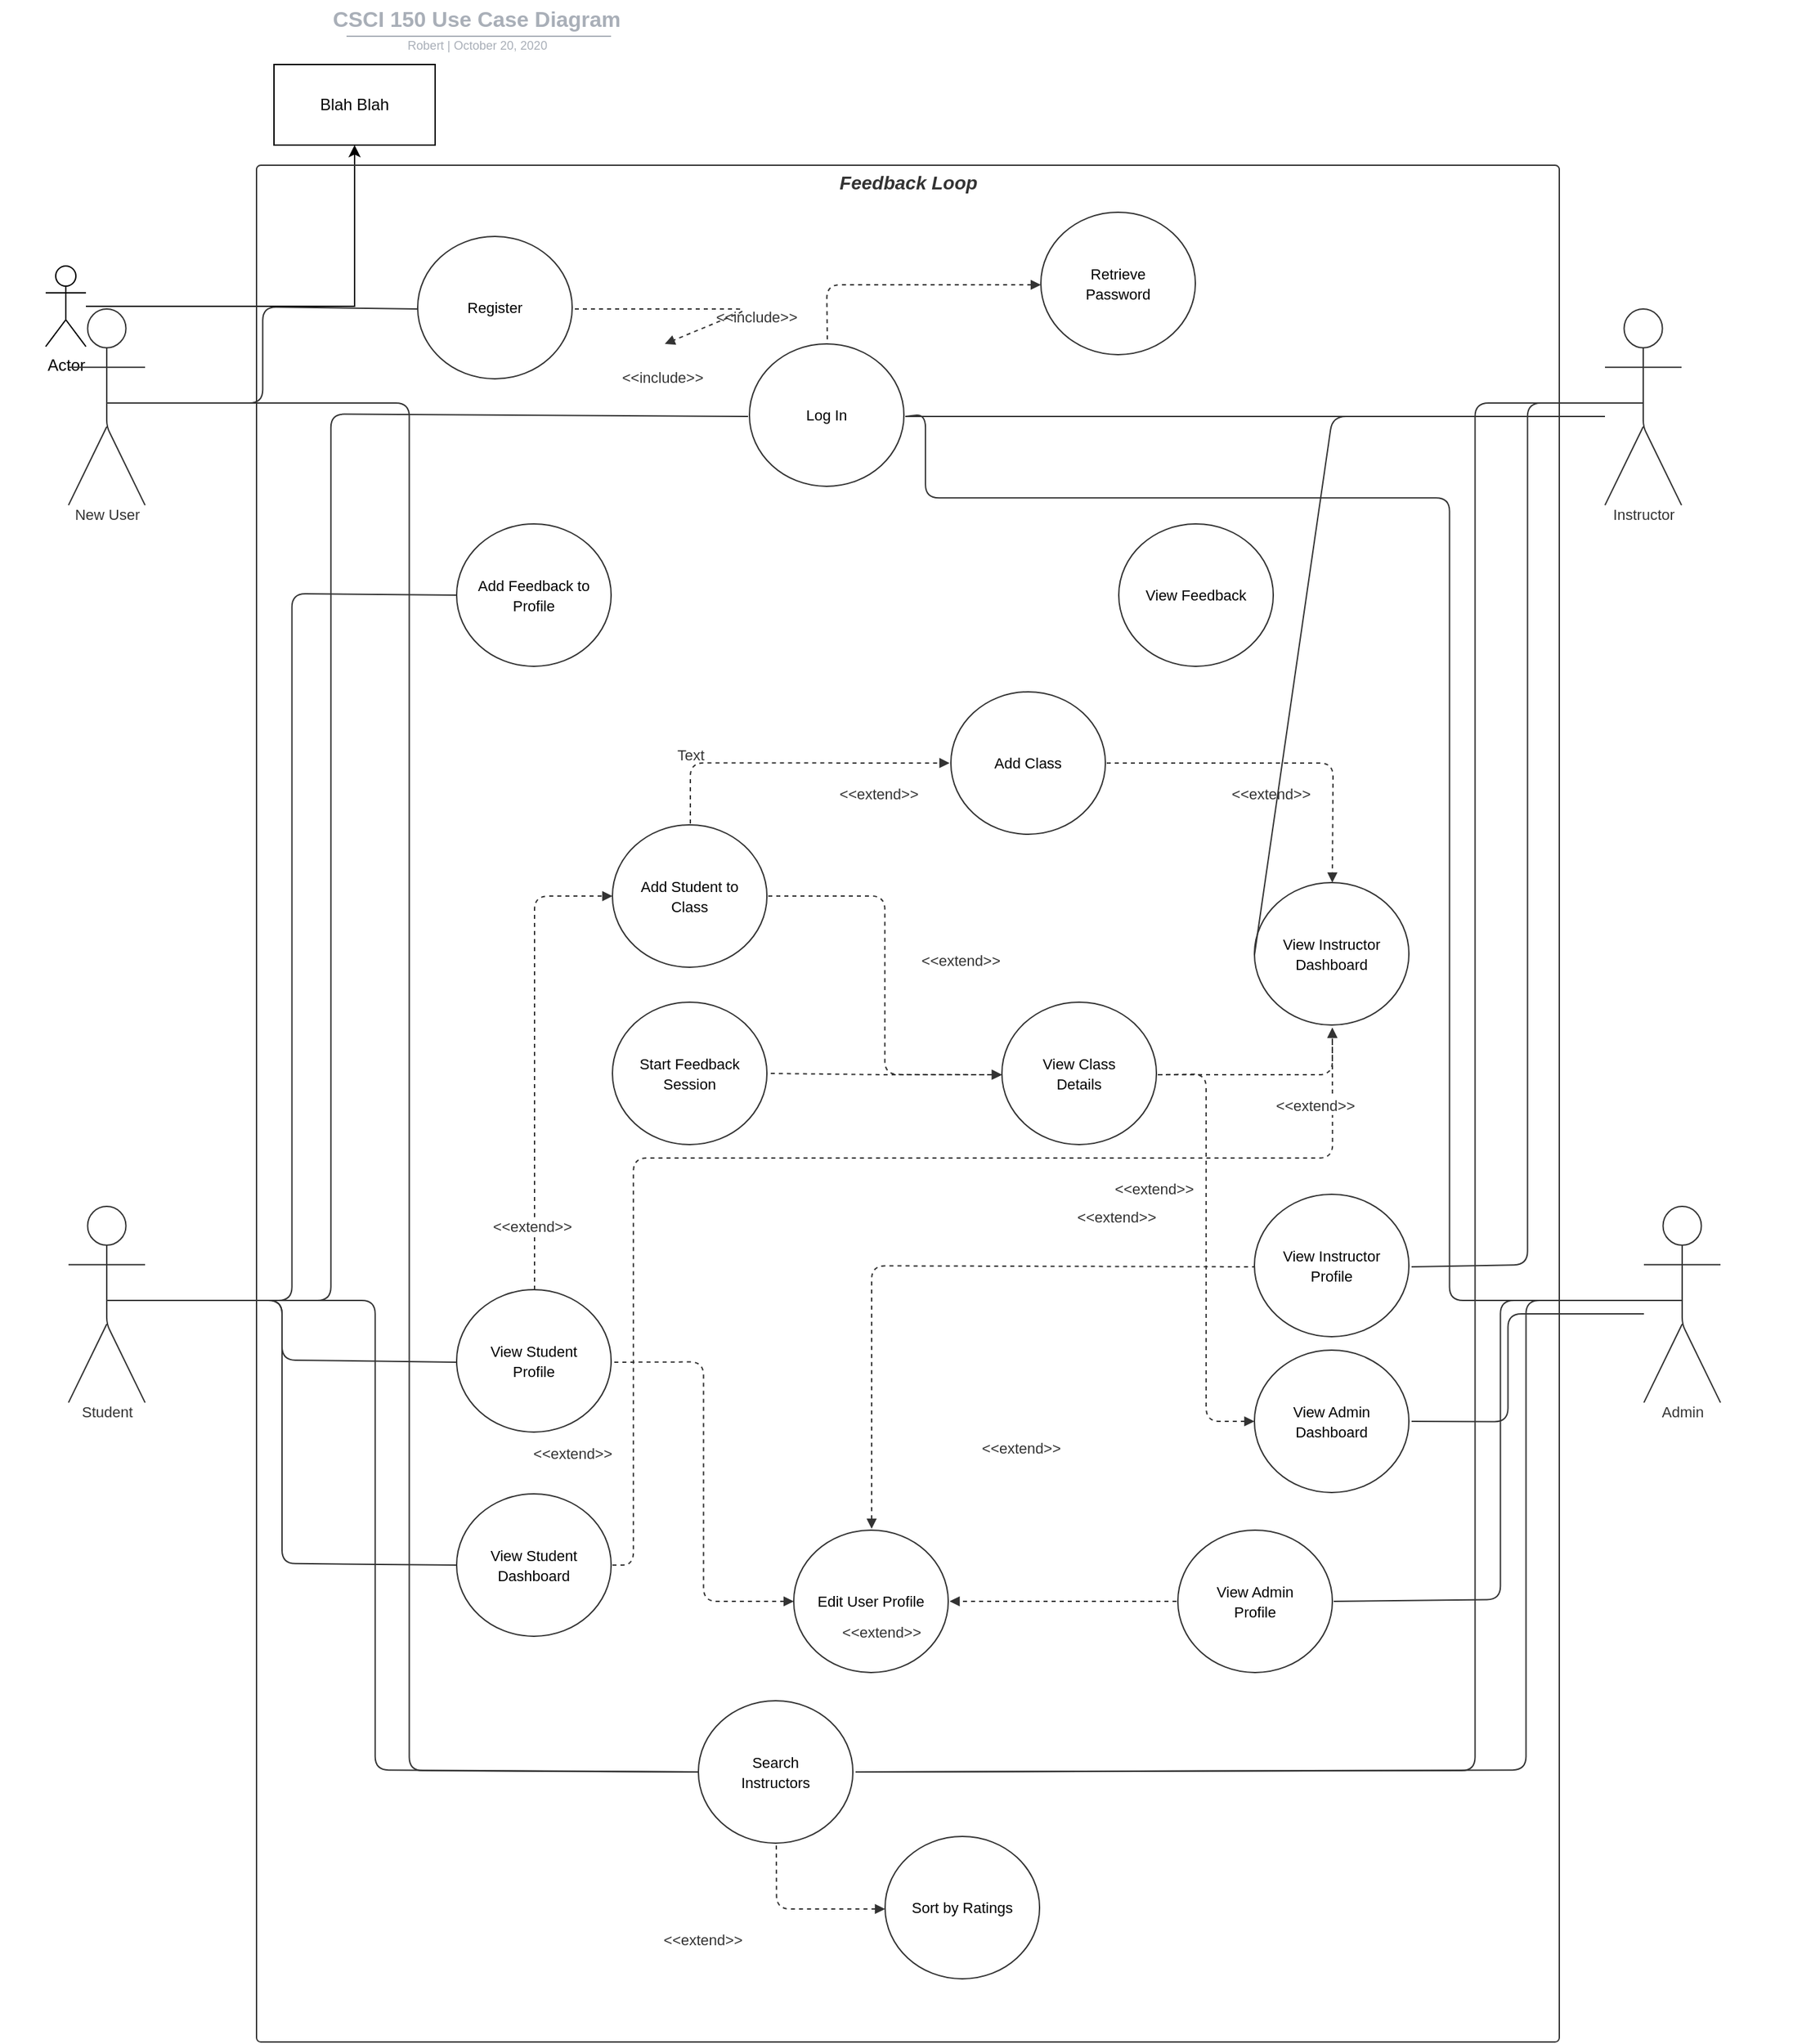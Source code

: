<mxfile version="13.6.5">
    <diagram id="1ASH4X1l9AGPPqr28kAP" name="Page-1">
        <mxGraphModel dx="661" dy="1596" grid="1" gridSize="10" guides="1" tooltips="1" connect="1" arrows="1" fold="1" page="1" pageScale="1" pageWidth="850" pageHeight="1100" background="#ffffff" math="0" shadow="0">
            <root>
                <mxCell id="0"/>
                <mxCell id="1" parent="0"/>
                <mxCell id="4" style="edgeStyle=orthogonalEdgeStyle;rounded=0;orthogonalLoop=1;jettySize=auto;html=1;" parent="1" source="2" target="3" edge="1">
                    <mxGeometry relative="1" as="geometry"/>
                </mxCell>
                <mxCell id="2" value="Actor" style="shape=umlActor;verticalLabelPosition=bottom;verticalAlign=top;html=1;outlineConnect=0;" parent="1" vertex="1">
                    <mxGeometry x="110" y="240" width="30" height="60" as="geometry"/>
                </mxCell>
                <mxCell id="3" value="Blah Blah" style="rounded=0;whiteSpace=wrap;html=1;" parent="1" vertex="1">
                    <mxGeometry x="280" y="90" width="120" height="60" as="geometry"/>
                </mxCell>
                <mxCell id="5" style="vsdxID=1;fillColor=none;gradientColor=none;fillOpacity=0;strokeColor=none;spacingTop=-3;spacingBottom=-3;spacingLeft=-3;spacingRight=-3;labelBackgroundColor=none;rounded=1;html=1;whiteSpace=wrap;" vertex="1" parent="1">
                    <mxGeometry x="267" y="165" width="970" height="1397" as="geometry"/>
                </mxCell>
                <mxCell id="6" style="vsdxID=2;fillColor=#000000;gradientColor=none;fillOpacity=0;shape=stencil(fZNRcoMgEIZPw6sDu62Gx06aXiAncCKJTK1miEk0pw9xNQJFeYLdf+H7gWW4vZT5WTHgl9Y0v+qui7Zk+M0AdF0qo1s7Y7hjuD02Rp1Mc60LWp9zqwQ+RFRBNeKlBp6bw14/FMV4giL7pARV/jW314ndmKdUP6kBh8APaQ9XQ2Lhq6dlwqU7PhBI0MEkECj9Me4A3oYdvmlxFKArGHD4lyWqdO3QS5mkme9gDd/KN2lgwQcWnAeAixYxrMDYHUag54o3VZatYc8Fsw/pc7vOQisTqXtZAfwSqvMekYLI/1h879BK53+AHv45Q1+A0cuKMa/+aDsZWoeaSlcVdZ6bD1vNhqhNcfcE);strokeColor=#333333;spacingTop=-3;spacingBottom=-3;spacingLeft=-3;spacingRight=-3;labelBackgroundColor=none;rounded=1;html=1;whiteSpace=wrap;" vertex="1" parent="5">
                    <mxGeometry width="970" height="1397" as="geometry"/>
                </mxCell>
                <mxCell id="7" value="&lt;p style=&quot;align:center;margin-left:0;margin-right:0;margin-top:0px;margin-bottom:0px;text-indent:0;valign:middle;direction:ltr;&quot;&gt;&lt;font style=&quot;font-size:14px;font-family:Arial;color:#333333;direction:ltr;letter-spacing:0px;line-height:100%;opacity:1&quot;&gt;&lt;i&gt;&lt;b&gt;Feedback Loop&lt;br/&gt;&lt;/b&gt;&lt;/i&gt;&lt;/font&gt;&lt;/p&gt;" style="text;vsdxID=1;fillColor=none;gradientColor=none;fillOpacity=0;strokeColor=none;spacingTop=-3;spacingBottom=-3;spacingLeft=-3;spacingRight=-3;labelBackgroundColor=none;rounded=1;html=1;whiteSpace=wrap;verticalAlign=middle;align=center;;html=1;" vertex="1" parent="5">
                    <mxGeometry x="5.08" y="5.08" width="960.76" height="15.24" as="geometry"/>
                </mxCell>
                <mxCell id="8" style="vsdxID=3;fillColor=none;gradientColor=none;strokeWidth=102;spacingTop=-3;spacingBottom=-3;spacingLeft=-3;spacingRight=-3;labelBackgroundColor=none;rounded=0;strokeColor=none;html=1;whiteSpace=wrap;" vertex="1" parent="1">
                    <mxGeometry x="160" y="43" width="542" height="38" as="geometry"/>
                </mxCell>
                <mxCell id="9" style="vsdxID=4;fillColor=none;gradientColor=none;fillOpacity=0;strokeOpacity=0;spacingTop=-3;spacingBottom=-3;spacingLeft=-3;spacingRight=-3;labelBackgroundColor=none;rounded=1;strokeColor=none;html=1;whiteSpace=wrap;" vertex="1" parent="8">
                    <mxGeometry width="541" height="26" as="geometry"/>
                </mxCell>
                <mxCell id="10" style="vsdxID=5;fillColor=#ffffff;gradientColor=none;fillOpacity=0;strokeOpacity=0;shape=stencil(hZNdcsIgEIBPwyuzsFHDY8fqBTxBxqBhmiYORpv29MUspNBQ+wbLt+zHzzLcXpvqopmE62D7N/1h6qFh+MqkNF2jrRnciOGO4fbUW322/a2raX6pHClhiuiacsSDllDZ48F8aYoBR7FZ0QJlvvf3R8XRr9PSp99B8aKYInuCjzdLtEhxPy152HuUoV4hPSOTlBEDoAoPYAxMBeHF1WxNFwkqxWGdSMIzQYevylQSUkNHKJUqRsfAJYTZu8mrzkl+Y+Dr8h/dOSWEBMfNQnk+lA8JAC7kQnq+Klxgf1lHD5LPyfyCn0cWGZ304YNxfC5MCczeVs71+W91g6kvqGNM21Jbxeu/+8iFqAdx9w0=);spacingTop=-3;spacingBottom=-3;spacingLeft=-3;spacingRight=-3;labelBackgroundColor=none;rounded=1;html=1;whiteSpace=wrap;" vertex="1" parent="9">
                    <mxGeometry width="541" height="26" as="geometry"/>
                </mxCell>
                <mxCell id="11" value="&lt;p style=&quot;align:center;margin-left:6;margin-right:6;margin-top:2px;margin-bottom:0px;text-indent:0;valign:middle;direction:ltr;&quot;&gt;&lt;font style=&quot;font-size:16px;font-family:Arial;color:#a9afb8;direction:ltr;letter-spacing:0px;line-height:100%;opacity:1&quot;&gt;&lt;b&gt;CSCI 150 Use Case Diagram&lt;br/&gt;&lt;/b&gt;&lt;/font&gt;&lt;/p&gt;" style="text;vsdxID=4;fillColor=none;gradientColor=none;fillOpacity=0;strokeOpacity=0;spacingTop=-3;spacingBottom=-3;spacingLeft=-3;spacingRight=-3;labelBackgroundColor=none;rounded=1;strokeColor=none;html=1;whiteSpace=wrap;verticalAlign=middle;align=center;;html=1;" vertex="1" parent="9">
                    <mxGeometry x="12.7" y="-0.13" width="516.26" height="26.67" as="geometry"/>
                </mxCell>
                <mxCell id="12" style="vsdxID=6;fillColor=none;gradientColor=none;shape=stencil(dZBLDsIwDERP421kEiE161IuwAkiYkgEJJUbvqcnjUGqkNjZb2bkD5h+Cm4k0DgVzie6R18CmA1oHVMgjqVWYAYw/SEzHTlfk5d+dNWpsRHyklnNbo2O97v4ImFrhZ1gyV3ybZ73EBUVfkJPAbZTVvxb8Z9jWvit/cp/A7Vou7VGzlpqv3dUJD8wwxs=);strokeColor=#a9afb8;spacingTop=-3;spacingBottom=-3;spacingLeft=-3;spacingRight=-3;labelBackgroundColor=none;rounded=1;html=1;whiteSpace=wrap;" vertex="1" parent="8">
                    <mxGeometry x="174" y="25" width="197" height="1" as="geometry"/>
                </mxCell>
                <mxCell id="13" style="vsdxID=7;fillColor=none;gradientColor=none;fillOpacity=0;strokeOpacity=0;spacingTop=-3;spacingBottom=-3;spacingLeft=-3;spacingRight=-3;labelBackgroundColor=none;rounded=1;strokeColor=none;html=1;whiteSpace=wrap;" vertex="1" parent="8">
                    <mxGeometry y="26" width="542" height="11" as="geometry"/>
                </mxCell>
                <mxCell id="14" style="vsdxID=8;fillColor=#ffffff;gradientColor=none;fillOpacity=0;strokeOpacity=0;shape=stencil(fZNRcoMgEIZPwyuzsNrEx0ySXqAncCKtTIxmiGlNT1/iyshaok+w+//uB8sK3N/q8mqEhlvvurP5sVVfCzwIrW1bG2d7vxJ4FLj/7Jz5ct29rWh/Lb1SwxgxFXnUU62hdKcP+2soBhLVJqcEOS/d97PiMOUp9aBdpmWWjZF3Ep/ujtSKy6etKiQU8UdmGHSonunJodkPBgyCYHlgLBjLw84TNLaNcAtf8I0hwxqul+dbjgycUAFwwJdHwqUBk3eWgJ4ttM83EteoZ/0U2Cqpcs4dn2wOhU4H2Pi6cKl6hRv1JGlJvIq5zeo/C+98oI3PhFyBqWtKga6/Xb8Yp4TmxzYNDVmcX06VD9FE4vEP);spacingTop=-3;spacingBottom=-3;spacingLeft=-3;spacingRight=-3;labelBackgroundColor=none;rounded=1;html=1;whiteSpace=wrap;" vertex="1" parent="13">
                    <mxGeometry width="542" height="11" as="geometry"/>
                </mxCell>
                <mxCell id="15" value="&lt;p style=&quot;align:center;margin-left:6;margin-right:6;margin-top:2px;margin-bottom:0px;text-indent:0;valign:middle;direction:ltr;&quot;&gt;&lt;font style=&quot;font-size:9px;font-family:Arial;color:#a9afb8;direction:ltr;letter-spacing:0px;line-height:100%;opacity:1&quot;&gt;Robert  |  October 20, 2020&lt;br/&gt;&lt;/font&gt;&lt;/p&gt;" style="text;vsdxID=7;fillColor=none;gradientColor=none;fillOpacity=0;strokeOpacity=0;spacingTop=-3;spacingBottom=-3;spacingLeft=-3;spacingRight=-3;labelBackgroundColor=none;rounded=1;strokeColor=none;html=1;whiteSpace=wrap;verticalAlign=middle;align=center;;html=1;" vertex="1" parent="13">
                    <mxGeometry x="12.7" y="-0.97" width="516.89" height="12.07" as="geometry"/>
                </mxCell>
                <mxCell id="16" style="vsdxID=9;fillColor=none;gradientColor=none;strokeColor=none;spacingTop=-3;spacingBottom=-3;spacingLeft=-3;spacingRight=-3;labelBackgroundColor=none;rounded=1;html=1;whiteSpace=wrap;" vertex="1" parent="1">
                    <mxGeometry x="387" y="218" width="115" height="106" as="geometry"/>
                </mxCell>
                <mxCell id="17" style="vsdxID=10;fillColor=#ffffff;gradientColor=none;shape=stencil(hZPbDsIgDIafhlvStc6FS+PhBXyCxaEjHmZw6vTpxRUVFlSuyk9/+qUUQdNTXR61QDi1ttnqq6naWtBMIJpDra1pXSRoLmi6bqze2OZ8qHh/LF0mQq/oij3ZMxuhtKuluWvWQFJW5HzAzn1zeVbsvAdAAvL5jaWRkkr1yoIdq7NlS5bweK0o5NjX7/AjvbK8pN5XQ0cs5e4ub7zRMKsHgEmCAVGOIFwDnrCSLw4xS0hMcQYlG5HkgLisw6JCBSuPGb5ix4w/mgN/gMKux4wvhuj58A83JTw/2uPifjJ5Zs1ux4P9HiUXDCfZSfwLaP4A);strokeColor=#333333;spacingTop=-3;spacingBottom=-3;spacingLeft=-3;spacingRight=-3;labelBackgroundColor=none;rounded=1;html=1;whiteSpace=wrap;" vertex="1" parent="16">
                    <mxGeometry width="115" height="106" as="geometry"/>
                </mxCell>
                <mxCell id="18" value="&lt;p style=&quot;align:center;margin-left:0;margin-right:0;margin-top:0px;margin-bottom:0px;text-indent:0;valign:middle;direction:ltr;&quot;&gt;&lt;font style=&quot;font-size:11px;font-family:Arial;color:#000000;direction:ltr;letter-spacing:0px;line-height:100%;opacity:1&quot;&gt;Register&lt;/font&gt;&lt;/p&gt;" style="text;vsdxID=9;fillColor=none;gradientColor=none;strokeColor=none;spacingTop=-3;spacingBottom=-3;spacingLeft=-3;spacingRight=-3;labelBackgroundColor=none;rounded=1;html=1;whiteSpace=wrap;verticalAlign=middle;align=center;;html=1;" vertex="1" parent="16">
                    <mxGeometry x="17.39" y="20.45" width="81.28" height="64.77" as="geometry"/>
                </mxCell>
                <mxCell id="19" style="vsdxID=11;fillColor=none;gradientColor=none;strokeColor=none;spacingTop=-3;spacingBottom=-3;spacingLeft=-3;spacingRight=-3;labelBackgroundColor=none;rounded=1;html=1;whiteSpace=wrap;" vertex="1" parent="1">
                    <mxGeometry x="634" y="298" width="115" height="106" as="geometry"/>
                </mxCell>
                <mxCell id="20" style="vsdxID=12;fillColor=#ffffff;gradientColor=none;shape=stencil(hZPbDsIgDIafhlvStc6FS+PhBXyCxaEjHmZw6vTpxRUVFlSuyk9/+qUUQdNTXR61QDi1ttnqq6naWtBMIJpDra1pXSRoLmi6bqze2OZ8qHh/LF0mQq/oij3ZMxuhtKuluWvWQFJW5HzAzn1zeVbsvAdAAvL5jaWRkkr1yoIdq7NlS5bweK0o5NjX7/AjvbK8pN5XQ0cs5e4ub7zRMKsHgEmCAVGOIFwDnrCSLw4xS0hMcQYlG5HkgLisw6JCBSuPGb5ix4w/mgN/gMKux4wvhuj58A83JTw/2uPifjJ5Zs1ux4P9HiUXDCfZSfwLaP4A);strokeColor=#333333;spacingTop=-3;spacingBottom=-3;spacingLeft=-3;spacingRight=-3;labelBackgroundColor=none;rounded=1;html=1;whiteSpace=wrap;" vertex="1" parent="19">
                    <mxGeometry width="115" height="106" as="geometry"/>
                </mxCell>
                <mxCell id="21" value="&lt;p style=&quot;align:center;margin-left:0;margin-right:0;margin-top:0px;margin-bottom:0px;text-indent:0;valign:middle;direction:ltr;&quot;&gt;&lt;font style=&quot;font-size:11px;font-family:Arial;color:#000000;direction:ltr;letter-spacing:0px;line-height:100%;opacity:1&quot;&gt;Log In&lt;br/&gt;&lt;/font&gt;&lt;/p&gt;" style="text;vsdxID=11;fillColor=none;gradientColor=none;strokeColor=none;spacingTop=-3;spacingBottom=-3;spacingLeft=-3;spacingRight=-3;labelBackgroundColor=none;rounded=1;html=1;whiteSpace=wrap;verticalAlign=middle;align=center;;html=1;" vertex="1" parent="19">
                    <mxGeometry x="17.39" y="20.45" width="81.28" height="64.77" as="geometry"/>
                </mxCell>
                <mxCell id="22" style="vsdxID=14;edgeStyle=none;startArrow=none;endArrow=none;startSize=5;endSize=5;strokeColor=#333333;spacingTop=-3;spacingBottom=-3;spacingLeft=-3;spacingRight=-3;verticalAlign=middle;html=1;labelBackgroundColor=none;rounded=1;" edge="1" parent="1">
                    <mxGeometry relative="1" as="geometry">
                        <mxPoint as="offset"/>
                        <Array as="points">
                            <mxPoint x="101" y="482"/>
                        </Array>
                        <mxPoint x="101" y="482" as="sourcePoint"/>
                        <mxPoint x="101" y="482" as="targetPoint"/>
                    </mxGeometry>
                </mxCell>
                <mxCell id="23" value="&lt;p style=&quot;align:center;margin-left:0;margin-right:0;margin-top:0px;margin-bottom:0px;text-indent:0;valign:middle;direction:ltr;&quot;&gt;&lt;font style=&quot;font-size:11px;font-family:Arial;color:#333333;direction:ltr;letter-spacing:0px;line-height:100%;opacity:1&quot;&gt;&amp;lt;&amp;lt;include&amp;gt;&amp;gt;&lt;/font&gt;&lt;/p&gt;" style="vsdxID=17;edgeStyle=none;dashed=1;startArrow=block;endArrow=none;startSize=5;endSize=5;strokeColor=#333333;spacingTop=-3;spacingBottom=-3;spacingLeft=-3;spacingRight=-3;verticalAlign=middle;html=1;labelBackgroundColor=#ffffff;rounded=1;align=center;" edge="1" parent="1">
                    <mxGeometry relative="1" as="geometry">
                        <mxPoint x="-111" y="24" as="offset"/>
                        <Array as="points">
                            <mxPoint x="691.55" y="254"/>
                        </Array>
                        <mxPoint x="851" y="254" as="sourcePoint"/>
                        <mxPoint x="692" y="298" as="targetPoint"/>
                    </mxGeometry>
                </mxCell>
                <mxCell id="24" style="vsdxID=13;edgeStyle=none;startArrow=none;endArrow=none;startSize=5;endSize=5;strokeColor=#333333;spacingTop=-3;spacingBottom=-3;spacingLeft=-3;spacingRight=-3;verticalAlign=middle;html=1;labelBackgroundColor=none;rounded=1;" edge="1" parent="1">
                    <mxGeometry relative="1" as="geometry">
                        <mxPoint as="offset"/>
                        <Array as="points">
                            <mxPoint x="1300" y="1020"/>
                        </Array>
                        <mxPoint x="1300" y="1020" as="sourcePoint"/>
                        <mxPoint x="1300" y="1020" as="targetPoint"/>
                    </mxGeometry>
                </mxCell>
                <mxCell id="25" style="vsdxID=15;fillColor=none;gradientColor=none;strokeColor=none;spacingTop=-3;spacingBottom=-3;spacingLeft=-3;spacingRight=-3;labelBackgroundColor=none;rounded=1;html=1;whiteSpace=wrap;" vertex="1" parent="1">
                    <mxGeometry x="851" y="200" width="115" height="106" as="geometry"/>
                </mxCell>
                <mxCell id="26" style="vsdxID=16;fillColor=#ffffff;gradientColor=none;shape=stencil(hZPbDsIgDIafhlvStc6FS+PhBXyCxaEjHmZw6vTpxRUVFlSuyk9/+qUUQdNTXR61QDi1ttnqq6naWtBMIJpDra1pXSRoLmi6bqze2OZ8qHh/LF0mQq/oij3ZMxuhtKuluWvWQFJW5HzAzn1zeVbsvAdAAvL5jaWRkkr1yoIdq7NlS5bweK0o5NjX7/AjvbK8pN5XQ0cs5e4ub7zRMKsHgEmCAVGOIFwDnrCSLw4xS0hMcQYlG5HkgLisw6JCBSuPGb5ix4w/mgN/gMKux4wvhuj58A83JTw/2uPifjJ5Zs1ux4P9HiUXDCfZSfwLaP4A);strokeColor=#333333;spacingTop=-3;spacingBottom=-3;spacingLeft=-3;spacingRight=-3;labelBackgroundColor=none;rounded=1;html=1;whiteSpace=wrap;" vertex="1" parent="25">
                    <mxGeometry width="115" height="106" as="geometry"/>
                </mxCell>
                <mxCell id="27" value="&lt;p style=&quot;align:center;margin-left:0;margin-right:0;margin-top:0px;margin-bottom:0px;text-indent:0;valign:middle;direction:ltr;&quot;&gt;&lt;font style=&quot;font-size:11px;font-family:Arial;color:#000000;direction:ltr;letter-spacing:0px;line-height:100%;opacity:1&quot;&gt;Retrieve Password&lt;br/&gt;&lt;/font&gt;&lt;/p&gt;" style="text;vsdxID=15;fillColor=none;gradientColor=none;strokeColor=none;spacingTop=-3;spacingBottom=-3;spacingLeft=-3;spacingRight=-3;labelBackgroundColor=none;rounded=1;html=1;whiteSpace=wrap;verticalAlign=middle;align=center;;html=1;" vertex="1" parent="25">
                    <mxGeometry x="17.39" y="20.45" width="81.28" height="64.77" as="geometry"/>
                </mxCell>
                <mxCell id="28" style="vsdxID=18;fillColor=none;gradientColor=none;strokeColor=none;spacingTop=-3;spacingBottom=-3;spacingLeft=-3;spacingRight=-3;labelBackgroundColor=none;rounded=1;html=1;whiteSpace=wrap;" vertex="1" parent="1">
                    <mxGeometry x="1010" y="931" width="115" height="106" as="geometry"/>
                </mxCell>
                <mxCell id="29" style="vsdxID=19;fillColor=#ffffff;gradientColor=none;shape=stencil(hZPbDsIgDIafhlvStc6FS+PhBXyCxaEjHmZw6vTpxRUVFlSuyk9/+qUUQdNTXR61QDi1ttnqq6naWtBMIJpDra1pXSRoLmi6bqze2OZ8qHh/LF0mQq/oij3ZMxuhtKuluWvWQFJW5HzAzn1zeVbsvAdAAvL5jaWRkkr1yoIdq7NlS5bweK0o5NjX7/AjvbK8pN5XQ0cs5e4ub7zRMKsHgEmCAVGOIFwDnrCSLw4xS0hMcQYlG5HkgLisw6JCBSuPGb5ix4w/mgN/gMKux4wvhuj58A83JTw/2uPifjJ5Zs1ux4P9HiUXDCfZSfwLaP4A);strokeColor=#333333;spacingTop=-3;spacingBottom=-3;spacingLeft=-3;spacingRight=-3;labelBackgroundColor=none;rounded=1;html=1;whiteSpace=wrap;" vertex="1" parent="28">
                    <mxGeometry width="115" height="106" as="geometry"/>
                </mxCell>
                <mxCell id="30" value="&lt;p style=&quot;align:center;margin-left:0;margin-right:0;margin-top:0px;margin-bottom:0px;text-indent:0;valign:middle;direction:ltr;&quot;&gt;&lt;font style=&quot;font-size:11px;font-family:Arial;color:#000000;direction:ltr;letter-spacing:0px;line-height:100%;opacity:1&quot;&gt;View Instructor Profile&lt;br/&gt;&lt;/font&gt;&lt;/p&gt;" style="text;vsdxID=18;fillColor=none;gradientColor=none;strokeColor=none;spacingTop=-3;spacingBottom=-3;spacingLeft=-3;spacingRight=-3;labelBackgroundColor=none;rounded=1;html=1;whiteSpace=wrap;verticalAlign=middle;align=center;;html=1;" vertex="1" parent="28">
                    <mxGeometry x="17.39" y="20.45" width="81.28" height="64.77" as="geometry"/>
                </mxCell>
                <mxCell id="31" style="vsdxID=20;fillColor=none;gradientColor=none;strokeColor=none;spacingTop=-3;spacingBottom=-3;spacingLeft=-3;spacingRight=-3;labelBackgroundColor=none;rounded=1;html=1;whiteSpace=wrap;" vertex="1" parent="1">
                    <mxGeometry x="127" y="940" width="57" height="160" as="geometry"/>
                </mxCell>
                <mxCell id="32" style="vsdxID=21;fillColor=#ffffff;gradientColor=none;shape=stencil(hVNbcsIwDDyNfz16OAn+7FB6gZ4gQ9zGU0oYE1ra09dEnsaEBPyl7GpHK0VSvD629cEpgmMfug/37Zu+VfysiPy+dcH3MVK8Ubx+64J7D91p38j3oY6ZBAPiGtHgJZugDttX/+sEA81YFUKI8rP7ulQ8C18VGozQP4JYDTwAL5K/PQUR4Khgm72kTjQaDQjZS8XPJHzJujIz8kTjKvrJ6SrJWXhjtS2ThEdJMTqGpxnTXGosJ0aXKiUnZLRdTcwt9ca3Ep6b5qy3XJWgWIfzOnhtLe8mQfBwTPDAxtKPwesCdH8L6H4DfLt1y4OK8bDmcgB+t5Mr+d/MGEzPIkJyUrz5Aw==);strokeColor=#333333;spacingTop=-3;spacingBottom=-3;spacingLeft=-3;spacingRight=-3;labelBackgroundColor=none;rounded=1;html=1;whiteSpace=wrap;" vertex="1" parent="31">
                    <mxGeometry width="57" height="160" as="geometry"/>
                </mxCell>
                <mxCell id="33" style="vsdxID=22;fillColor=#ffffff;gradientColor=none;shape=stencil(tZLBkoIwDIafptdMmgiF4466L+ATMFKlsy44FVf06UVSFGVdZw/emj/5kr+ZKJ7uimxrFeGu9tWXPbi8LhTPFJErC+td3b4UzxVPV5W3a1/ty1zibdZWEnaKzYXRl2rCzC8X7mRFQ2BtIkkI+V39XCY2kp+kkMaSPoYuCaAAnwJsXPknEGmIaQgs915G6DESpIiBg9TQtY0JPzj2UtxbwYavYBqKesVAfJuOHyPHGhGQ7iynGigZWv73Ul4B0QRM8nyL+FY7993JgNbPrfyynhHRPrqD6wK51WHu8ThbSQ6b52c=);strokeColor=#333333;spacingTop=-3;spacingBottom=-3;spacingLeft=-3;spacingRight=-3;labelBackgroundColor=none;rounded=1;html=1;whiteSpace=wrap;" vertex="1" parent="31">
                    <mxGeometry width="57" height="160" as="geometry"/>
                </mxCell>
                <mxCell id="34" style="vsdxID=23;fillColor=#ffffff;gradientColor=none;shape=stencil(fZNRcoMgEIZPwyuz7MYoj500uUBP4ERambaaIaY1PX2NqxnWEHlil/+HbxdQtDvX5ckphHMX2k/366uuVvSqEH1Tu+C7YaZor2j33gb3EdpLU3F8KgclwphxFXvMTY1QhuOb/3OcyzQUnGbfd/tzO6/nVeClK0ekTT4mDqw9XgKLjVRPodEbtNHALa/3OG9nN5MDxQY9cVjofLJcKRaMx8PLQPDlm4jWGo2ZIIY1XLvVkEtkkIQGQANKxqdVUcJDqcYlyIXpTlfgGr7wzCUVOlt0Oa5yTlltraSOW0dL1TPq6H6Slkfm6MrNI4t8BXfaqCaSCkq2KkG6/o6Hyfhd5mD5l4YU/0Pa/wM=);strokeColor=#333333;spacingTop=-3;spacingBottom=-3;spacingLeft=-3;spacingRight=-3;labelBackgroundColor=none;rounded=1;html=1;whiteSpace=wrap;" vertex="1" parent="31">
                    <mxGeometry width="57" height="160" as="geometry"/>
                </mxCell>
                <mxCell id="35" value="&lt;p style=&quot;align:center;margin-left:0;margin-right:0;margin-top:0px;margin-bottom:0px;text-indent:0;valign:middle;direction:ltr;&quot;&gt;&lt;font style=&quot;font-size:11px;font-family:Arial;color:#333333;direction:ltr;letter-spacing:0px;line-height:100%;opacity:1&quot;&gt;Student&lt;/font&gt;&lt;/p&gt;" style="text;vsdxID=20;fillColor=none;gradientColor=none;strokeColor=none;spacingTop=-3;spacingBottom=-3;spacingLeft=-3;spacingRight=-3;labelBackgroundColor=none;rounded=1;html=1;whiteSpace=wrap;verticalAlign=middle;align=center;;html=1;" vertex="1" parent="31">
                    <mxGeometry x="-50.8" y="146.03" width="160.02" height="13.97" as="geometry"/>
                </mxCell>
                <mxCell id="36" style="vsdxID=24;fillColor=none;gradientColor=none;strokeColor=none;spacingTop=-3;spacingBottom=-3;spacingLeft=-3;spacingRight=-3;labelBackgroundColor=none;rounded=1;html=1;whiteSpace=wrap;" vertex="1" parent="1">
                    <mxGeometry x="1271" y="272" width="57" height="160" as="geometry"/>
                </mxCell>
                <mxCell id="37" style="vsdxID=25;fillColor=#ffffff;gradientColor=none;shape=stencil(hVNbcsIwDDyNfz16OAn+7FB6gZ4gQ9zGU0oYE1ra09dEnsaEBPyl7GpHK0VSvD629cEpgmMfug/37Zu+VfysiPy+dcH3MVK8Ubx+64J7D91p38j3oY6ZBAPiGtHgJZugDttX/+sEA81YFUKI8rP7ulQ8C18VGozQP4JYDTwAL5K/PQUR4Khgm72kTjQaDQjZS8XPJHzJujIz8kTjKvrJ6SrJWXhjtS2ThEdJMTqGpxnTXGosJ0aXKiUnZLRdTcwt9ca3Ep6b5qy3XJWgWIfzOnhtLe8mQfBwTPDAxtKPwesCdH8L6H4DfLt1y4OK8bDmcgB+t5Mr+d/MGEzPIkJyUrz5Aw==);strokeColor=#333333;spacingTop=-3;spacingBottom=-3;spacingLeft=-3;spacingRight=-3;labelBackgroundColor=none;rounded=1;html=1;whiteSpace=wrap;" vertex="1" parent="36">
                    <mxGeometry width="57" height="160" as="geometry"/>
                </mxCell>
                <mxCell id="38" style="vsdxID=26;fillColor=#ffffff;gradientColor=none;shape=stencil(tZLBkoIwDIafptdMmgiF4466L+ATMFKlsy44FVf06UVSFGVdZw/emj/5kr+ZKJ7uimxrFeGu9tWXPbi8LhTPFJErC+td3b4UzxVPV5W3a1/ty1zibdZWEnaKzYXRl2rCzC8X7mRFQ2BtIkkI+V39XCY2kp+kkMaSPoYuCaAAnwJsXPknEGmIaQgs915G6DESpIiBg9TQtY0JPzj2UtxbwYavYBqKesVAfJuOHyPHGhGQ7iynGigZWv73Ul4B0QRM8nyL+FY7993JgNbPrfyynhHRPrqD6wK51WHu8ThbSQ6b52c=);strokeColor=#333333;spacingTop=-3;spacingBottom=-3;spacingLeft=-3;spacingRight=-3;labelBackgroundColor=none;rounded=1;html=1;whiteSpace=wrap;" vertex="1" parent="36">
                    <mxGeometry width="57" height="160" as="geometry"/>
                </mxCell>
                <mxCell id="39" style="vsdxID=27;fillColor=#ffffff;gradientColor=none;shape=stencil(fZNRcoMgEIZPwyuz7MYoj500uUBP4ERambaaIaY1PX2NqxnWEHlil/+HbxdQtDvX5ckphHMX2k/366uuVvSqEH1Tu+C7YaZor2j33gb3EdpLU3F8KgclwphxFXvMTY1QhuOb/3OcyzQUnGbfd/tzO6/nVeClK0ekTT4mDqw9XgKLjVRPodEbtNHALa/3OG9nN5MDxQY9cVjofLJcKRaMx8PLQPDlm4jWGo2ZIIY1XLvVkEtkkIQGQANKxqdVUcJDqcYlyIXpTlfgGr7wzCUVOlt0Oa5yTlltraSOW0dL1TPq6H6Slkfm6MrNI4t8BXfaqCaSCkq2KkG6/o6Hyfhd5mD5l4YU/0Pa/wM=);strokeColor=#333333;spacingTop=-3;spacingBottom=-3;spacingLeft=-3;spacingRight=-3;labelBackgroundColor=none;rounded=1;html=1;whiteSpace=wrap;" vertex="1" parent="36">
                    <mxGeometry width="57" height="160" as="geometry"/>
                </mxCell>
                <mxCell id="40" value="&lt;p style=&quot;align:center;margin-left:0;margin-right:0;margin-top:0px;margin-bottom:0px;text-indent:0;valign:middle;direction:ltr;&quot;&gt;&lt;font style=&quot;font-size:11px;font-family:Arial;color:#333333;direction:ltr;letter-spacing:0px;line-height:100%;opacity:1&quot;&gt;Instructor&lt;/font&gt;&lt;/p&gt;" style="text;vsdxID=24;fillColor=none;gradientColor=none;strokeColor=none;spacingTop=-3;spacingBottom=-3;spacingLeft=-3;spacingRight=-3;labelBackgroundColor=none;rounded=1;html=1;whiteSpace=wrap;verticalAlign=middle;align=center;;html=1;" vertex="1" parent="36">
                    <mxGeometry x="-50.8" y="146.04" width="160.02" height="13.97" as="geometry"/>
                </mxCell>
                <mxCell id="41" style="vsdxID=28;fillColor=none;gradientColor=none;strokeColor=none;spacingTop=-3;spacingBottom=-3;spacingLeft=-3;spacingRight=-3;labelBackgroundColor=none;rounded=1;html=1;whiteSpace=wrap;" vertex="1" parent="1">
                    <mxGeometry x="667" y="1181" width="115" height="106" as="geometry"/>
                </mxCell>
                <mxCell id="42" style="vsdxID=29;fillColor=#ffffff;gradientColor=none;shape=stencil(hZPbDsIgDIafhlvStc6FS+PhBXyCxaEjHmZw6vTpxRUVFlSuyk9/+qUUQdNTXR61QDi1ttnqq6naWtBMIJpDra1pXSRoLmi6bqze2OZ8qHh/LF0mQq/oij3ZMxuhtKuluWvWQFJW5HzAzn1zeVbsvAdAAvL5jaWRkkr1yoIdq7NlS5bweK0o5NjX7/AjvbK8pN5XQ0cs5e4ub7zRMKsHgEmCAVGOIFwDnrCSLw4xS0hMcQYlG5HkgLisw6JCBSuPGb5ix4w/mgN/gMKux4wvhuj58A83JTw/2uPifjJ5Zs1ux4P9HiUXDCfZSfwLaP4A);strokeColor=#333333;spacingTop=-3;spacingBottom=-3;spacingLeft=-3;spacingRight=-3;labelBackgroundColor=none;rounded=1;html=1;whiteSpace=wrap;" vertex="1" parent="41">
                    <mxGeometry width="115" height="106" as="geometry"/>
                </mxCell>
                <mxCell id="43" value="&lt;p style=&quot;align:center;margin-left:0;margin-right:0;margin-top:0px;margin-bottom:0px;text-indent:0;valign:middle;direction:ltr;&quot;&gt;&lt;font style=&quot;font-size:11px;font-family:Arial;color:#000000;direction:ltr;letter-spacing:0px;line-height:100%;opacity:1&quot;&gt;Edit User Profile&lt;br/&gt;&lt;/font&gt;&lt;/p&gt;" style="text;vsdxID=28;fillColor=none;gradientColor=none;strokeColor=none;spacingTop=-3;spacingBottom=-3;spacingLeft=-3;spacingRight=-3;labelBackgroundColor=none;rounded=1;html=1;whiteSpace=wrap;verticalAlign=middle;align=center;;html=1;" vertex="1" parent="41">
                    <mxGeometry x="17.39" y="20.45" width="81.28" height="64.77" as="geometry"/>
                </mxCell>
                <mxCell id="44" style="vsdxID=30;fillColor=none;gradientColor=none;strokeColor=none;spacingTop=-3;spacingBottom=-3;spacingLeft=-3;spacingRight=-3;labelBackgroundColor=none;rounded=1;html=1;whiteSpace=wrap;" vertex="1" parent="1">
                    <mxGeometry x="416" y="1002" width="115" height="106" as="geometry"/>
                </mxCell>
                <mxCell id="45" style="vsdxID=31;fillColor=#ffffff;gradientColor=none;shape=stencil(hZPbDsIgDIafhlvStc6FS+PhBXyCxaEjHmZw6vTpxRUVFlSuyk9/+qUUQdNTXR61QDi1ttnqq6naWtBMIJpDra1pXSRoLmi6bqze2OZ8qHh/LF0mQq/oij3ZMxuhtKuluWvWQFJW5HzAzn1zeVbsvAdAAvL5jaWRkkr1yoIdq7NlS5bweK0o5NjX7/AjvbK8pN5XQ0cs5e4ub7zRMKsHgEmCAVGOIFwDnrCSLw4xS0hMcQYlG5HkgLisw6JCBSuPGb5ix4w/mgN/gMKux4wvhuj58A83JTw/2uPifjJ5Zs1ux4P9HiUXDCfZSfwLaP4A);strokeColor=#333333;spacingTop=-3;spacingBottom=-3;spacingLeft=-3;spacingRight=-3;labelBackgroundColor=none;rounded=1;html=1;whiteSpace=wrap;" vertex="1" parent="44">
                    <mxGeometry width="115" height="106" as="geometry"/>
                </mxCell>
                <mxCell id="46" value="&lt;p style=&quot;align:center;margin-left:0;margin-right:0;margin-top:0px;margin-bottom:0px;text-indent:0;valign:middle;direction:ltr;&quot;&gt;&lt;font style=&quot;font-size:11px;font-family:Arial;color:#000000;direction:ltr;letter-spacing:0px;line-height:100%;opacity:1&quot;&gt;View Student Profile&lt;br/&gt;&lt;/font&gt;&lt;/p&gt;" style="text;vsdxID=30;fillColor=none;gradientColor=none;strokeColor=none;spacingTop=-3;spacingBottom=-3;spacingLeft=-3;spacingRight=-3;labelBackgroundColor=none;rounded=1;html=1;whiteSpace=wrap;verticalAlign=middle;align=center;;html=1;" vertex="1" parent="44">
                    <mxGeometry x="17.39" y="20.45" width="81.28" height="64.77" as="geometry"/>
                </mxCell>
                <mxCell id="47" style="vsdxID=32;fillColor=none;gradientColor=none;strokeColor=none;spacingTop=-3;spacingBottom=-3;spacingLeft=-3;spacingRight=-3;labelBackgroundColor=none;rounded=1;html=1;whiteSpace=wrap;" vertex="1" parent="1">
                    <mxGeometry x="953" y="1181" width="115" height="106" as="geometry"/>
                </mxCell>
                <mxCell id="48" style="vsdxID=33;fillColor=#ffffff;gradientColor=none;shape=stencil(hZPbDsIgDIafhlvStc6FS+PhBXyCxaEjHmZw6vTpxRUVFlSuyk9/+qUUQdNTXR61QDi1ttnqq6naWtBMIJpDra1pXSRoLmi6bqze2OZ8qHh/LF0mQq/oij3ZMxuhtKuluWvWQFJW5HzAzn1zeVbsvAdAAvL5jaWRkkr1yoIdq7NlS5bweK0o5NjX7/AjvbK8pN5XQ0cs5e4ub7zRMKsHgEmCAVGOIFwDnrCSLw4xS0hMcQYlG5HkgLisw6JCBSuPGb5ix4w/mgN/gMKux4wvhuj58A83JTw/2uPifjJ5Zs1ux4P9HiUXDCfZSfwLaP4A);strokeColor=#333333;spacingTop=-3;spacingBottom=-3;spacingLeft=-3;spacingRight=-3;labelBackgroundColor=none;rounded=1;html=1;whiteSpace=wrap;" vertex="1" parent="47">
                    <mxGeometry width="115" height="106" as="geometry"/>
                </mxCell>
                <mxCell id="49" value="&lt;p style=&quot;align:center;margin-left:0;margin-right:0;margin-top:0px;margin-bottom:0px;text-indent:0;valign:middle;direction:ltr;&quot;&gt;&lt;font style=&quot;font-size:11px;font-family:Arial;color:#000000;direction:ltr;letter-spacing:0px;line-height:100%;opacity:1&quot;&gt;View Admin Profile&lt;br/&gt;&lt;/font&gt;&lt;/p&gt;" style="text;vsdxID=32;fillColor=none;gradientColor=none;strokeColor=none;spacingTop=-3;spacingBottom=-3;spacingLeft=-3;spacingRight=-3;labelBackgroundColor=none;rounded=1;html=1;whiteSpace=wrap;verticalAlign=middle;align=center;;html=1;" vertex="1" parent="47">
                    <mxGeometry x="17.39" y="20.45" width="81.28" height="64.77" as="geometry"/>
                </mxCell>
                <mxCell id="50" style="vsdxID=34;fillColor=none;gradientColor=none;strokeColor=none;spacingTop=-3;spacingBottom=-3;spacingLeft=-3;spacingRight=-3;labelBackgroundColor=none;rounded=1;html=1;whiteSpace=wrap;" vertex="1" parent="1">
                    <mxGeometry x="1300" y="940" width="57" height="160" as="geometry"/>
                </mxCell>
                <mxCell id="51" style="vsdxID=35;fillColor=#ffffff;gradientColor=none;shape=stencil(hVNbcsIwDDyNfz16OAn+7FB6gZ4gQ9zGU0oYE1ra09dEnsaEBPyl7GpHK0VSvD629cEpgmMfug/37Zu+VfysiPy+dcH3MVK8Ubx+64J7D91p38j3oY6ZBAPiGtHgJZugDttX/+sEA81YFUKI8rP7ulQ8C18VGozQP4JYDTwAL5K/PQUR4Khgm72kTjQaDQjZS8XPJHzJujIz8kTjKvrJ6SrJWXhjtS2ThEdJMTqGpxnTXGosJ0aXKiUnZLRdTcwt9ca3Ep6b5qy3XJWgWIfzOnhtLe8mQfBwTPDAxtKPwesCdH8L6H4DfLt1y4OK8bDmcgB+t5Mr+d/MGEzPIkJyUrz5Aw==);strokeColor=#333333;spacingTop=-3;spacingBottom=-3;spacingLeft=-3;spacingRight=-3;labelBackgroundColor=none;rounded=1;html=1;whiteSpace=wrap;" vertex="1" parent="50">
                    <mxGeometry width="57" height="160" as="geometry"/>
                </mxCell>
                <mxCell id="52" style="vsdxID=36;fillColor=#ffffff;gradientColor=none;shape=stencil(tZLBkoIwDIafptdMmgiF4466L+ATMFKlsy44FVf06UVSFGVdZw/emj/5kr+ZKJ7uimxrFeGu9tWXPbi8LhTPFJErC+td3b4UzxVPV5W3a1/ty1zibdZWEnaKzYXRl2rCzC8X7mRFQ2BtIkkI+V39XCY2kp+kkMaSPoYuCaAAnwJsXPknEGmIaQgs915G6DESpIiBg9TQtY0JPzj2UtxbwYavYBqKesVAfJuOHyPHGhGQ7iynGigZWv73Ul4B0QRM8nyL+FY7993JgNbPrfyynhHRPrqD6wK51WHu8ThbSQ6b52c=);strokeColor=#333333;spacingTop=-3;spacingBottom=-3;spacingLeft=-3;spacingRight=-3;labelBackgroundColor=none;rounded=1;html=1;whiteSpace=wrap;" vertex="1" parent="50">
                    <mxGeometry width="57" height="160" as="geometry"/>
                </mxCell>
                <mxCell id="53" style="vsdxID=37;fillColor=#ffffff;gradientColor=none;shape=stencil(fZNRcoMgEIZPwyuz7MYoj500uUBP4ERambaaIaY1PX2NqxnWEHlil/+HbxdQtDvX5ckphHMX2k/366uuVvSqEH1Tu+C7YaZor2j33gb3EdpLU3F8KgclwphxFXvMTY1QhuOb/3OcyzQUnGbfd/tzO6/nVeClK0ekTT4mDqw9XgKLjVRPodEbtNHALa/3OG9nN5MDxQY9cVjofLJcKRaMx8PLQPDlm4jWGo2ZIIY1XLvVkEtkkIQGQANKxqdVUcJDqcYlyIXpTlfgGr7wzCUVOlt0Oa5yTlltraSOW0dL1TPq6H6Slkfm6MrNI4t8BXfaqCaSCkq2KkG6/o6Hyfhd5mD5l4YU/0Pa/wM=);strokeColor=#333333;spacingTop=-3;spacingBottom=-3;spacingLeft=-3;spacingRight=-3;labelBackgroundColor=none;rounded=1;html=1;whiteSpace=wrap;" vertex="1" parent="50">
                    <mxGeometry width="57" height="160" as="geometry"/>
                </mxCell>
                <mxCell id="54" value="&lt;p style=&quot;align:center;margin-left:0;margin-right:0;margin-top:0px;margin-bottom:0px;text-indent:0;valign:middle;direction:ltr;&quot;&gt;&lt;font style=&quot;font-size:11px;font-family:Arial;color:#333333;direction:ltr;letter-spacing:0px;line-height:100%;opacity:1&quot;&gt;Admin&lt;/font&gt;&lt;/p&gt;" style="text;vsdxID=34;fillColor=none;gradientColor=none;strokeColor=none;spacingTop=-3;spacingBottom=-3;spacingLeft=-3;spacingRight=-3;labelBackgroundColor=none;rounded=1;html=1;whiteSpace=wrap;verticalAlign=middle;align=center;;html=1;" vertex="1" parent="50">
                    <mxGeometry x="-50.8" y="146.03" width="160.02" height="13.97" as="geometry"/>
                </mxCell>
                <mxCell id="55" style="vsdxID=38;fillColor=none;gradientColor=none;strokeColor=none;spacingTop=-3;spacingBottom=-3;spacingLeft=-3;spacingRight=-3;labelBackgroundColor=none;rounded=1;html=1;whiteSpace=wrap;" vertex="1" parent="1">
                    <mxGeometry x="416" y="1154" width="115" height="106" as="geometry"/>
                </mxCell>
                <mxCell id="56" style="vsdxID=39;fillColor=#ffffff;gradientColor=none;shape=stencil(hZPbDsIgDIafhlvStc6FS+PhBXyCxaEjHmZw6vTpxRUVFlSuyk9/+qUUQdNTXR61QDi1ttnqq6naWtBMIJpDra1pXSRoLmi6bqze2OZ8qHh/LF0mQq/oij3ZMxuhtKuluWvWQFJW5HzAzn1zeVbsvAdAAvL5jaWRkkr1yoIdq7NlS5bweK0o5NjX7/AjvbK8pN5XQ0cs5e4ub7zRMKsHgEmCAVGOIFwDnrCSLw4xS0hMcQYlG5HkgLisw6JCBSuPGb5ix4w/mgN/gMKux4wvhuj58A83JTw/2uPifjJ5Zs1ux4P9HiUXDCfZSfwLaP4A);strokeColor=#333333;spacingTop=-3;spacingBottom=-3;spacingLeft=-3;spacingRight=-3;labelBackgroundColor=none;rounded=1;html=1;whiteSpace=wrap;" vertex="1" parent="55">
                    <mxGeometry width="115" height="106" as="geometry"/>
                </mxCell>
                <mxCell id="57" value="&lt;p style=&quot;align:center;margin-left:0;margin-right:0;margin-top:0px;margin-bottom:0px;text-indent:0;valign:middle;direction:ltr;&quot;&gt;&lt;font style=&quot;font-size:11px;font-family:Arial;color:#000000;direction:ltr;letter-spacing:0px;line-height:100%;opacity:1&quot;&gt;View Student Dashboard&lt;br/&gt;&lt;/font&gt;&lt;/p&gt;" style="text;vsdxID=38;fillColor=none;gradientColor=none;strokeColor=none;spacingTop=-3;spacingBottom=-3;spacingLeft=-3;spacingRight=-3;labelBackgroundColor=none;rounded=1;html=1;whiteSpace=wrap;verticalAlign=middle;align=center;;html=1;" vertex="1" parent="55">
                    <mxGeometry x="17.39" y="20.45" width="81.28" height="64.77" as="geometry"/>
                </mxCell>
                <mxCell id="58" style="vsdxID=40;fillColor=none;gradientColor=none;strokeColor=none;spacingTop=-3;spacingBottom=-3;spacingLeft=-3;spacingRight=-3;labelBackgroundColor=none;rounded=1;html=1;whiteSpace=wrap;" vertex="1" parent="1">
                    <mxGeometry x="1010" y="699" width="115" height="106" as="geometry"/>
                </mxCell>
                <mxCell id="59" style="vsdxID=41;fillColor=#ffffff;gradientColor=none;shape=stencil(hZPbDsIgDIafhlvStc6FS+PhBXyCxaEjHmZw6vTpxRUVFlSuyk9/+qUUQdNTXR61QDi1ttnqq6naWtBMIJpDra1pXSRoLmi6bqze2OZ8qHh/LF0mQq/oij3ZMxuhtKuluWvWQFJW5HzAzn1zeVbsvAdAAvL5jaWRkkr1yoIdq7NlS5bweK0o5NjX7/AjvbK8pN5XQ0cs5e4ub7zRMKsHgEmCAVGOIFwDnrCSLw4xS0hMcQYlG5HkgLisw6JCBSuPGb5ix4w/mgN/gMKux4wvhuj58A83JTw/2uPifjJ5Zs1ux4P9HiUXDCfZSfwLaP4A);strokeColor=#333333;spacingTop=-3;spacingBottom=-3;spacingLeft=-3;spacingRight=-3;labelBackgroundColor=none;rounded=1;html=1;whiteSpace=wrap;" vertex="1" parent="58">
                    <mxGeometry width="115" height="106" as="geometry"/>
                </mxCell>
                <mxCell id="60" value="&lt;p style=&quot;align:center;margin-left:0;margin-right:0;margin-top:0px;margin-bottom:0px;text-indent:0;valign:middle;direction:ltr;&quot;&gt;&lt;font style=&quot;font-size:11px;font-family:Arial;color:#000000;direction:ltr;letter-spacing:0px;line-height:100%;opacity:1&quot;&gt;View Instructor Dashboard&lt;br/&gt;&lt;/font&gt;&lt;/p&gt;" style="text;vsdxID=40;fillColor=none;gradientColor=none;strokeColor=none;spacingTop=-3;spacingBottom=-3;spacingLeft=-3;spacingRight=-3;labelBackgroundColor=none;rounded=1;html=1;whiteSpace=wrap;verticalAlign=middle;align=center;;html=1;" vertex="1" parent="58">
                    <mxGeometry x="17.39" y="20.45" width="81.28" height="64.77" as="geometry"/>
                </mxCell>
                <mxCell id="61" style="vsdxID=42;fillColor=none;gradientColor=none;strokeColor=none;spacingTop=-3;spacingBottom=-3;spacingLeft=-3;spacingRight=-3;labelBackgroundColor=none;rounded=1;html=1;whiteSpace=wrap;" vertex="1" parent="1">
                    <mxGeometry x="1010" y="1047" width="115" height="106" as="geometry"/>
                </mxCell>
                <mxCell id="62" style="vsdxID=43;fillColor=#ffffff;gradientColor=none;shape=stencil(hZPbDsIgDIafhlvStc6FS+PhBXyCxaEjHmZw6vTpxRUVFlSuyk9/+qUUQdNTXR61QDi1ttnqq6naWtBMIJpDra1pXSRoLmi6bqze2OZ8qHh/LF0mQq/oij3ZMxuhtKuluWvWQFJW5HzAzn1zeVbsvAdAAvL5jaWRkkr1yoIdq7NlS5bweK0o5NjX7/AjvbK8pN5XQ0cs5e4ub7zRMKsHgEmCAVGOIFwDnrCSLw4xS0hMcQYlG5HkgLisw6JCBSuPGb5ix4w/mgN/gMKux4wvhuj58A83JTw/2uPifjJ5Zs1ux4P9HiUXDCfZSfwLaP4A);strokeColor=#333333;spacingTop=-3;spacingBottom=-3;spacingLeft=-3;spacingRight=-3;labelBackgroundColor=none;rounded=1;html=1;whiteSpace=wrap;" vertex="1" parent="61">
                    <mxGeometry width="115" height="106" as="geometry"/>
                </mxCell>
                <mxCell id="63" value="&lt;p style=&quot;align:center;margin-left:0;margin-right:0;margin-top:0px;margin-bottom:0px;text-indent:0;valign:middle;direction:ltr;&quot;&gt;&lt;font style=&quot;font-size:11px;font-family:Arial;color:#000000;direction:ltr;letter-spacing:0px;line-height:100%;opacity:1&quot;&gt;View Admin Dashboard&lt;br/&gt;&lt;/font&gt;&lt;/p&gt;" style="text;vsdxID=42;fillColor=none;gradientColor=none;strokeColor=none;spacingTop=-3;spacingBottom=-3;spacingLeft=-3;spacingRight=-3;labelBackgroundColor=none;rounded=1;html=1;whiteSpace=wrap;verticalAlign=middle;align=center;;html=1;" vertex="1" parent="61">
                    <mxGeometry x="17.39" y="20.45" width="81.28" height="64.77" as="geometry"/>
                </mxCell>
                <mxCell id="64" style="vsdxID=44;fillColor=none;gradientColor=none;strokeColor=none;spacingTop=-3;spacingBottom=-3;spacingLeft=-3;spacingRight=-3;labelBackgroundColor=none;rounded=1;html=1;whiteSpace=wrap;" vertex="1" parent="1">
                    <mxGeometry x="784" y="557" width="115" height="106" as="geometry"/>
                </mxCell>
                <mxCell id="65" style="vsdxID=45;fillColor=#ffffff;gradientColor=none;shape=stencil(hZPbDsIgDIafhlvStc6FS+PhBXyCxaEjHmZw6vTpxRUVFlSuyk9/+qUUQdNTXR61QDi1ttnqq6naWtBMIJpDra1pXSRoLmi6bqze2OZ8qHh/LF0mQq/oij3ZMxuhtKuluWvWQFJW5HzAzn1zeVbsvAdAAvL5jaWRkkr1yoIdq7NlS5bweK0o5NjX7/AjvbK8pN5XQ0cs5e4ub7zRMKsHgEmCAVGOIFwDnrCSLw4xS0hMcQYlG5HkgLisw6JCBSuPGb5ix4w/mgN/gMKux4wvhuj58A83JTw/2uPifjJ5Zs1ux4P9HiUXDCfZSfwLaP4A);strokeColor=#333333;spacingTop=-3;spacingBottom=-3;spacingLeft=-3;spacingRight=-3;labelBackgroundColor=none;rounded=1;html=1;whiteSpace=wrap;" vertex="1" parent="64">
                    <mxGeometry width="115" height="106" as="geometry"/>
                </mxCell>
                <mxCell id="66" value="&lt;p style=&quot;align:center;margin-left:0;margin-right:0;margin-top:0px;margin-bottom:0px;text-indent:0;valign:middle;direction:ltr;&quot;&gt;&lt;font style=&quot;font-size:11px;font-family:Arial;color:#000000;direction:ltr;letter-spacing:0px;line-height:100%;opacity:1&quot;&gt;Add Class&lt;br/&gt;&lt;/font&gt;&lt;/p&gt;" style="text;vsdxID=44;fillColor=none;gradientColor=none;strokeColor=none;spacingTop=-3;spacingBottom=-3;spacingLeft=-3;spacingRight=-3;labelBackgroundColor=none;rounded=1;html=1;whiteSpace=wrap;verticalAlign=middle;align=center;;html=1;" vertex="1" parent="64">
                    <mxGeometry x="17.39" y="20.45" width="81.28" height="64.77" as="geometry"/>
                </mxCell>
                <mxCell id="67" style="vsdxID=54;edgeStyle=none;startArrow=none;endArrow=none;startSize=5;endSize=5;strokeColor=#333333;spacingTop=-3;spacingBottom=-3;spacingLeft=-3;spacingRight=-3;verticalAlign=middle;html=1;labelBackgroundColor=none;rounded=1;" edge="1" parent="1">
                    <mxGeometry relative="1" as="geometry">
                        <mxPoint x="14" as="offset"/>
                        <Array as="points">
                            <mxPoint x="1198.78" y="1020"/>
                            <mxPoint x="1198.78" y="1100.26"/>
                        </Array>
                        <mxPoint x="1300" y="1020" as="sourcePoint"/>
                        <mxPoint x="1127" y="1100" as="targetPoint"/>
                    </mxGeometry>
                </mxCell>
                <mxCell id="68" value="&lt;p style=&quot;align:center;margin-left:0;margin-right:0;margin-top:0px;margin-bottom:0px;text-indent:0;valign:middle;direction:ltr;&quot;&gt;&lt;font style=&quot;font-size:11px;font-family:Arial;color:#333333;direction:ltr;letter-spacing:0px;line-height:100%;opacity:1&quot;&gt;&amp;lt;&amp;lt;extend&amp;gt;&amp;gt;&lt;/font&gt;&lt;/p&gt;" style="vsdxID=77;edgeStyle=none;dashed=1;startArrow=none;endArrow=block;startSize=5;endSize=5;strokeColor=#333333;spacingTop=-3;spacingBottom=-3;spacingLeft=-3;spacingRight=-3;verticalAlign=middle;html=1;labelBackgroundColor=#ffffff;rounded=1;align=center;" edge="1" parent="1">
                    <mxGeometry relative="1" as="geometry">
                        <mxPoint x="238" y="23" as="offset"/>
                        <Array as="points">
                            <mxPoint x="547.62" y="1207"/>
                            <mxPoint x="547.62" y="903.98"/>
                            <mxPoint x="1068.19" y="903.98"/>
                        </Array>
                        <mxPoint x="532" y="1207" as="sourcePoint"/>
                        <mxPoint x="1068" y="807" as="targetPoint"/>
                    </mxGeometry>
                </mxCell>
                <mxCell id="69" value="&lt;p style=&quot;align:center;margin-left:0;margin-right:0;margin-top:0px;margin-bottom:0px;text-indent:0;valign:middle;direction:ltr;&quot;&gt;&lt;font style=&quot;font-size:11px;font-family:Arial;color:#333333;direction:ltr;letter-spacing:0px;line-height:100%;opacity:1&quot;&gt;&amp;lt;&amp;lt;include&amp;gt;&amp;gt;&lt;/font&gt;&lt;/p&gt;" style="vsdxID=76;edgeStyle=none;dashed=1;startArrow=none;endArrow=block;startSize=5;endSize=5;strokeColor=#333333;spacingTop=-3;spacingBottom=-3;spacingLeft=-3;spacingRight=-3;verticalAlign=middle;html=1;labelBackgroundColor=#ffffff;rounded=1;align=center;" edge="1" parent="1">
                    <mxGeometry relative="1" as="geometry">
                        <mxPoint x="-34" y="51" as="offset"/>
                        <Array as="points">
                            <mxPoint x="633.79" y="272"/>
                        </Array>
                        <mxPoint x="504" y="272" as="sourcePoint"/>
                        <mxPoint x="571" y="298" as="targetPoint"/>
                    </mxGeometry>
                </mxCell>
                <mxCell id="70" style="vsdxID=86;edgeStyle=none;startArrow=none;endArrow=none;startSize=5;endSize=5;strokeColor=#333333;spacingTop=-3;spacingBottom=-3;spacingLeft=-3;spacingRight=-3;verticalAlign=middle;html=1;labelBackgroundColor=none;rounded=1;" edge="1" parent="1">
                    <mxGeometry relative="1" as="geometry">
                        <mxPoint x="-168" y="-169" as="offset"/>
                        <Array as="points">
                            <mxPoint x="1174.27" y="342"/>
                            <mxPoint x="1174.27" y="1359.96"/>
                        </Array>
                        <mxPoint x="1300" y="342" as="sourcePoint"/>
                        <mxPoint x="713" y="1361" as="targetPoint"/>
                    </mxGeometry>
                </mxCell>
                <mxCell id="71" value="&lt;p style=&quot;align:center;margin-left:0;margin-right:0;margin-top:0px;margin-bottom:0px;text-indent:0;valign:middle;direction:ltr;&quot;&gt;&lt;font style=&quot;font-size:11px;font-family:Arial;color:#333333;direction:ltr;letter-spacing:0px;line-height:100%;opacity:1&quot;&gt;Text&lt;/font&gt;&lt;/p&gt;" style="vsdxID=85;edgeStyle=none;startArrow=none;endArrow=none;startSize=5;endSize=5;strokeColor=#333333;spacingTop=-3;spacingBottom=-3;spacingLeft=-3;spacingRight=-3;verticalAlign=middle;html=1;labelBackgroundColor=#ffffff;rounded=1;align=center;" edge="1" parent="1">
                    <mxGeometry relative="1" as="geometry">
                        <mxPoint x="209" y="-242" as="offset"/>
                        <Array as="points">
                            <mxPoint x="380.73" y="342"/>
                            <mxPoint x="380.73" y="1359.96"/>
                        </Array>
                        <mxPoint x="156" y="342" as="sourcePoint"/>
                        <mxPoint x="596" y="1361" as="targetPoint"/>
                    </mxGeometry>
                </mxCell>
                <mxCell id="72" value="&lt;p style=&quot;align:center;margin-left:0;margin-right:0;margin-top:0px;margin-bottom:0px;text-indent:0;valign:middle;direction:ltr;&quot;&gt;&lt;font style=&quot;font-size:11px;font-family:Arial;color:#333333;direction:ltr;letter-spacing:0px;line-height:100%;opacity:1&quot;&gt;&amp;lt;&amp;lt;extend&amp;gt;&amp;gt;&lt;/font&gt;&lt;/p&gt;" style="vsdxID=91;edgeStyle=none;dashed=1;startArrow=block;endArrow=none;startSize=5;endSize=5;strokeColor=#333333;spacingTop=-3;spacingBottom=-3;spacingLeft=-3;spacingRight=-3;verticalAlign=middle;html=1;labelBackgroundColor=#ffffff;rounded=1;align=center;" edge="1" parent="1">
                    <mxGeometry relative="1" as="geometry">
                        <mxPoint x="-72" y="23" as="offset"/>
                        <Array as="points">
                            <mxPoint x="654.23" y="1463"/>
                        </Array>
                        <mxPoint x="735" y="1463" as="sourcePoint"/>
                        <mxPoint x="654" y="1415" as="targetPoint"/>
                    </mxGeometry>
                </mxCell>
                <mxCell id="73" style="vsdxID=84;edgeStyle=none;startArrow=none;endArrow=none;startSize=5;endSize=5;strokeColor=#333333;spacingTop=-3;spacingBottom=-3;spacingLeft=-3;spacingRight=-3;verticalAlign=middle;html=1;labelBackgroundColor=none;rounded=1;" edge="1" parent="1">
                    <mxGeometry relative="1" as="geometry">
                        <mxPoint x="-8" y="-8" as="offset"/>
                        <Array as="points">
                            <mxPoint x="293.35" y="1010"/>
                            <mxPoint x="293.35" y="483.97"/>
                        </Array>
                        <mxPoint x="156" y="1010" as="sourcePoint"/>
                        <mxPoint x="416" y="485" as="targetPoint"/>
                    </mxGeometry>
                </mxCell>
                <mxCell id="74" style="vsdxID=83;edgeStyle=none;startArrow=none;endArrow=none;startSize=5;endSize=5;strokeColor=#333333;spacingTop=-3;spacingBottom=-3;spacingLeft=-3;spacingRight=-3;verticalAlign=middle;html=1;labelBackgroundColor=none;rounded=1;" edge="1" parent="1">
                    <mxGeometry relative="1" as="geometry">
                        <mxPoint x="20" y="-21" as="offset"/>
                        <Array as="points">
                            <mxPoint x="355.33" y="1010"/>
                            <mxPoint x="355.33" y="1359.56"/>
                        </Array>
                        <mxPoint x="156" y="1010" as="sourcePoint"/>
                        <mxPoint x="596" y="1361" as="targetPoint"/>
                    </mxGeometry>
                </mxCell>
                <mxCell id="75" style="vsdxID=82;edgeStyle=none;startArrow=none;endArrow=none;startSize=5;endSize=5;strokeColor=#333333;spacingTop=-3;spacingBottom=-3;spacingLeft=-3;spacingRight=-3;verticalAlign=middle;html=1;labelBackgroundColor=none;rounded=1;" edge="1" parent="1">
                    <mxGeometry relative="1" as="geometry">
                        <mxPoint x="-175" y="-175" as="offset"/>
                        <Array as="points">
                            <mxPoint x="1212.22" y="1010"/>
                            <mxPoint x="1212.22" y="1359.56"/>
                        </Array>
                        <mxPoint x="1329" y="1010" as="sourcePoint"/>
                        <mxPoint x="713" y="1361" as="targetPoint"/>
                    </mxGeometry>
                </mxCell>
                <mxCell id="76" value="&lt;p style=&quot;align:center;margin-left:0;margin-right:0;margin-top:0px;margin-bottom:0px;text-indent:0;valign:middle;direction:ltr;&quot;&gt;&lt;font style=&quot;font-size:11px;font-family:Arial;color:#333333;direction:ltr;letter-spacing:0px;line-height:100%;opacity:1&quot;&gt;&amp;lt;&amp;lt;extend&amp;gt;&amp;gt;&lt;/font&gt;&lt;/p&gt;" style="vsdxID=75;edgeStyle=none;dashed=1;startArrow=none;endArrow=block;startSize=5;endSize=5;strokeColor=#333333;spacingTop=-3;spacingBottom=-3;spacingLeft=-3;spacingRight=-3;verticalAlign=middle;html=1;labelBackgroundColor=#ffffff;rounded=1;align=center;" edge="1" parent="1">
                    <mxGeometry relative="1" as="geometry">
                        <mxPoint x="66" y="23" as="offset"/>
                        <Array as="points">
                            <mxPoint x="590" y="609.86"/>
                        </Array>
                        <mxPoint x="590" y="655" as="sourcePoint"/>
                        <mxPoint x="783" y="610" as="targetPoint"/>
                    </mxGeometry>
                </mxCell>
                <mxCell id="77" value="&lt;p style=&quot;align:center;margin-left:0;margin-right:0;margin-top:0px;margin-bottom:0px;text-indent:0;valign:middle;direction:ltr;&quot;&gt;&lt;font style=&quot;font-size:11px;font-family:Arial;color:#333333;direction:ltr;letter-spacing:0px;line-height:100%;opacity:1&quot;&gt;&amp;lt;&amp;lt;extend&amp;gt;&amp;gt;&lt;/font&gt;&lt;/p&gt;" style="vsdxID=74;edgeStyle=none;dashed=1;startArrow=none;endArrow=block;startSize=5;endSize=5;strokeColor=#333333;spacingTop=-3;spacingBottom=-3;spacingLeft=-3;spacingRight=-3;verticalAlign=middle;html=1;labelBackgroundColor=#ffffff;rounded=1;align=center;" edge="1" parent="1">
                    <mxGeometry relative="1" as="geometry">
                        <mxPoint x="-7" y="23" as="offset"/>
                        <Array as="points">
                            <mxPoint x="1068.58" y="610"/>
                        </Array>
                        <mxPoint x="900" y="610" as="sourcePoint"/>
                        <mxPoint x="1068" y="699" as="targetPoint"/>
                    </mxGeometry>
                </mxCell>
                <mxCell id="78" value="&lt;p style=&quot;align:center;margin-left:0;margin-right:0;margin-top:0px;margin-bottom:0px;text-indent:0;valign:middle;direction:ltr;&quot;&gt;&lt;font style=&quot;font-size:11px;font-family:Arial;color:#333333;direction:ltr;letter-spacing:0px;line-height:100%;opacity:1&quot;&gt;&amp;lt;&amp;lt;extend&amp;gt;&amp;gt;&lt;/font&gt;&lt;/p&gt;" style="vsdxID=73;edgeStyle=none;dashed=1;startArrow=none;endArrow=block;startSize=5;endSize=5;strokeColor=#333333;spacingTop=-3;spacingBottom=-3;spacingLeft=-3;spacingRight=-3;verticalAlign=middle;html=1;labelBackgroundColor=#ffffff;rounded=1;align=center;" edge="1" parent="1">
                    <mxGeometry relative="1" as="geometry">
                        <mxPoint x="-2" y="128" as="offset"/>
                        <Array as="points">
                            <mxPoint x="474" y="709.07"/>
                        </Array>
                        <mxPoint x="474" y="1002" as="sourcePoint"/>
                        <mxPoint x="532" y="709" as="targetPoint"/>
                    </mxGeometry>
                </mxCell>
                <mxCell id="79" value="&lt;p style=&quot;align:center;margin-left:0;margin-right:0;margin-top:0px;margin-bottom:0px;text-indent:0;valign:middle;direction:ltr;&quot;&gt;&lt;font style=&quot;font-size:11px;font-family:Arial;color:#333333;direction:ltr;letter-spacing:0px;line-height:100%;opacity:1&quot;&gt;&amp;lt;&amp;lt;extend&amp;gt;&amp;gt;&lt;/font&gt;&lt;/p&gt;" style="vsdxID=72;edgeStyle=none;dashed=1;startArrow=none;endArrow=block;startSize=5;endSize=5;strokeColor=#333333;spacingTop=-3;spacingBottom=-3;spacingLeft=-3;spacingRight=-3;verticalAlign=middle;html=1;labelBackgroundColor=#ffffff;rounded=1;align=center;" edge="1" parent="1">
                    <mxGeometry relative="1" as="geometry">
                        <mxPoint x="56" y="-19" as="offset"/>
                        <Array as="points">
                            <mxPoint x="734.81" y="709"/>
                            <mxPoint x="734.81" y="841.78"/>
                        </Array>
                        <mxPoint x="648" y="709" as="sourcePoint"/>
                        <mxPoint x="822" y="842" as="targetPoint"/>
                    </mxGeometry>
                </mxCell>
                <mxCell id="80" value="&lt;p style=&quot;align:center;margin-left:0;margin-right:0;margin-top:0px;margin-bottom:0px;text-indent:0;valign:middle;direction:ltr;&quot;&gt;&lt;font style=&quot;font-size:11px;font-family:Arial;color:#333333;direction:ltr;letter-spacing:0px;line-height:100%;opacity:1&quot;&gt;&amp;lt;&amp;lt;extend&amp;gt;&amp;gt;&lt;/font&gt;&lt;/p&gt;" style="vsdxID=71;edgeStyle=none;dashed=1;startArrow=block;endArrow=none;startSize=5;endSize=5;strokeColor=#333333;spacingTop=-3;spacingBottom=-3;spacingLeft=-3;spacingRight=-3;verticalAlign=middle;html=1;labelBackgroundColor=#ffffff;rounded=1;align=center;" edge="1" parent="1">
                    <mxGeometry relative="1" as="geometry">
                        <mxPoint x="-133" y="22" as="offset"/>
                        <Array as="points">
                            <mxPoint x="735.19" y="842"/>
                            <mxPoint x="735.19" y="841.18"/>
                        </Array>
                        <mxPoint x="822" y="842" as="sourcePoint"/>
                        <mxPoint x="648" y="841" as="targetPoint"/>
                    </mxGeometry>
                </mxCell>
                <mxCell id="81" value="&lt;p style=&quot;align:center;margin-left:0;margin-right:0;margin-top:0px;margin-bottom:0px;text-indent:0;valign:middle;direction:ltr;&quot;&gt;&lt;font style=&quot;font-size:11px;font-family:Arial;color:#333333;direction:ltr;letter-spacing:0px;line-height:100%;opacity:1&quot;&gt;&amp;lt;&amp;lt;extend&amp;gt;&amp;gt;&lt;/font&gt;&lt;/p&gt;" style="vsdxID=70;edgeStyle=none;dashed=1;startArrow=none;endArrow=block;startSize=5;endSize=5;strokeColor=#333333;spacingTop=-3;spacingBottom=-3;spacingLeft=-3;spacingRight=-3;verticalAlign=middle;html=1;labelBackgroundColor=#ffffff;rounded=1;align=center;" edge="1" parent="1">
                    <mxGeometry relative="1" as="geometry">
                        <mxPoint x="34" y="23" as="offset"/>
                        <Array as="points">
                            <mxPoint x="1068.05" y="842"/>
                        </Array>
                        <mxPoint x="938" y="842" as="sourcePoint"/>
                        <mxPoint x="1068" y="807" as="targetPoint"/>
                    </mxGeometry>
                </mxCell>
                <mxCell id="82" value="&lt;p style=&quot;align:center;margin-left:0;margin-right:0;margin-top:0px;margin-bottom:0px;text-indent:0;valign:middle;direction:ltr;&quot;&gt;&lt;font style=&quot;font-size:11px;font-family:Arial;color:#333333;direction:ltr;letter-spacing:0px;line-height:100%;opacity:1&quot;&gt;&amp;lt;&amp;lt;extend&amp;gt;&amp;gt;&lt;/font&gt;&lt;/p&gt;" style="vsdxID=69;edgeStyle=none;dashed=1;startArrow=block;endArrow=none;startSize=5;endSize=5;strokeColor=#333333;spacingTop=-3;spacingBottom=-3;spacingLeft=-3;spacingRight=-3;verticalAlign=middle;html=1;labelBackgroundColor=#ffffff;rounded=1;align=center;" edge="1" parent="1">
                    <mxGeometry relative="1" as="geometry">
                        <mxPoint x="-67" y="-22" as="offset"/>
                        <Array as="points">
                            <mxPoint x="974.05" y="1100"/>
                            <mxPoint x="974.05" y="841.49"/>
                        </Array>
                        <mxPoint x="1010" y="1100" as="sourcePoint"/>
                        <mxPoint x="938" y="842" as="targetPoint"/>
                    </mxGeometry>
                </mxCell>
                <mxCell id="83" value="&lt;p style=&quot;align:center;margin-left:0;margin-right:0;margin-top:0px;margin-bottom:0px;text-indent:0;valign:middle;direction:ltr;&quot;&gt;&lt;font style=&quot;font-size:11px;font-family:Arial;color:#333333;direction:ltr;letter-spacing:0px;line-height:100%;opacity:1&quot;&gt;&amp;lt;&amp;lt;extend&amp;gt;&amp;gt;&lt;/font&gt;&lt;/p&gt;" style="vsdxID=68;edgeStyle=none;dashed=1;startArrow=block;endArrow=none;startSize=5;endSize=5;strokeColor=#333333;spacingTop=-3;spacingBottom=-3;spacingLeft=-3;spacingRight=-3;verticalAlign=middle;html=1;labelBackgroundColor=#ffffff;rounded=1;align=center;" edge="1" parent="1">
                    <mxGeometry relative="1" as="geometry">
                        <mxPoint x="-98" y="-21" as="offset"/>
                        <Array as="points">
                            <mxPoint x="599.81" y="1234"/>
                            <mxPoint x="599.81" y="1055.75"/>
                        </Array>
                        <mxPoint x="667" y="1234" as="sourcePoint"/>
                        <mxPoint x="532" y="1056" as="targetPoint"/>
                    </mxGeometry>
                </mxCell>
                <mxCell id="84" value="&lt;p style=&quot;align:center;margin-left:0;margin-right:0;margin-top:0px;margin-bottom:0px;text-indent:0;valign:middle;direction:ltr;&quot;&gt;&lt;font style=&quot;font-size:11px;font-family:Arial;color:#333333;direction:ltr;letter-spacing:0px;line-height:100%;opacity:1&quot;&gt;&amp;lt;&amp;lt;extend&amp;gt;&amp;gt;&lt;/font&gt;&lt;/p&gt;" style="vsdxID=67;edgeStyle=none;dashed=1;startArrow=block;endArrow=none;startSize=5;endSize=5;strokeColor=#333333;spacingTop=-3;spacingBottom=-3;spacingLeft=-3;spacingRight=-3;verticalAlign=middle;html=1;labelBackgroundColor=#ffffff;rounded=1;align=center;" edge="1" parent="1">
                    <mxGeometry relative="1" as="geometry">
                        <mxPoint x="66" y="136" as="offset"/>
                        <Array as="points">
                            <mxPoint x="725" y="984.23"/>
                        </Array>
                        <mxPoint x="725" y="1180" as="sourcePoint"/>
                        <mxPoint x="1010" y="985" as="targetPoint"/>
                    </mxGeometry>
                </mxCell>
                <mxCell id="85" value="&lt;p style=&quot;align:center;margin-left:0;margin-right:0;margin-top:0px;margin-bottom:0px;text-indent:0;valign:middle;direction:ltr;&quot;&gt;&lt;font style=&quot;font-size:11px;font-family:Arial;color:#333333;direction:ltr;letter-spacing:0px;line-height:100%;opacity:1&quot;&gt;&amp;lt;&amp;lt;extend&amp;gt;&amp;gt;&lt;/font&gt;&lt;/p&gt;" style="vsdxID=66;edgeStyle=none;dashed=1;startArrow=none;endArrow=block;startSize=5;endSize=5;strokeColor=#333333;spacingTop=-3;spacingBottom=-3;spacingLeft=-3;spacingRight=-3;verticalAlign=middle;html=1;labelBackgroundColor=#ffffff;rounded=1;align=center;" edge="1" parent="1">
                    <mxGeometry relative="1" as="geometry">
                        <mxPoint x="-136" y="23" as="offset"/>
                        <Array as="points"/>
                        <mxPoint x="952" y="1234" as="sourcePoint"/>
                        <mxPoint x="783" y="1234" as="targetPoint"/>
                    </mxGeometry>
                </mxCell>
                <mxCell id="86" style="vsdxID=65;edgeStyle=none;startArrow=none;endArrow=none;startSize=5;endSize=5;strokeColor=#333333;spacingTop=-3;spacingBottom=-3;spacingLeft=-3;spacingRight=-3;verticalAlign=middle;html=1;labelBackgroundColor=none;rounded=1;" edge="1" parent="1">
                    <mxGeometry relative="1" as="geometry">
                        <mxPoint as="offset"/>
                        <Array as="points">
                            <mxPoint x="1213.33" y="342"/>
                            <mxPoint x="1213.33" y="983.41"/>
                        </Array>
                        <mxPoint x="1300" y="342" as="sourcePoint"/>
                        <mxPoint x="1127" y="985" as="targetPoint"/>
                    </mxGeometry>
                </mxCell>
                <mxCell id="87" style="vsdxID=64;edgeStyle=none;startArrow=none;endArrow=none;startSize=5;endSize=5;strokeColor=#333333;spacingTop=-3;spacingBottom=-3;spacingLeft=-3;spacingRight=-3;verticalAlign=middle;html=1;labelBackgroundColor=none;rounded=1;" edge="1" parent="1">
                    <mxGeometry relative="1" as="geometry">
                        <mxPoint x="5" y="6" as="offset"/>
                        <Array as="points">
                            <mxPoint x="1193.17" y="1010"/>
                            <mxPoint x="1193.17" y="1232.58"/>
                        </Array>
                        <mxPoint x="1329" y="1010" as="sourcePoint"/>
                        <mxPoint x="1069" y="1234" as="targetPoint"/>
                    </mxGeometry>
                </mxCell>
                <mxCell id="88" style="vsdxID=63;edgeStyle=none;startArrow=none;endArrow=none;startSize=5;endSize=5;strokeColor=#333333;spacingTop=-3;spacingBottom=-3;spacingLeft=-3;spacingRight=-3;verticalAlign=middle;html=1;labelBackgroundColor=none;rounded=1;" edge="1" parent="1">
                    <mxGeometry relative="1" as="geometry">
                        <mxPoint x="-1" as="offset"/>
                        <Array as="points">
                            <mxPoint x="285.99" y="1010"/>
                            <mxPoint x="285.99" y="1054.32"/>
                        </Array>
                        <mxPoint x="156" y="1010" as="sourcePoint"/>
                        <mxPoint x="416" y="1056" as="targetPoint"/>
                    </mxGeometry>
                </mxCell>
                <mxCell id="89" style="vsdxID=62;edgeStyle=none;startArrow=none;endArrow=none;startSize=5;endSize=5;strokeColor=#333333;spacingTop=-3;spacingBottom=-3;spacingLeft=-3;spacingRight=-3;verticalAlign=middle;html=1;labelBackgroundColor=none;rounded=1;" edge="1" parent="1">
                    <mxGeometry relative="1" as="geometry">
                        <mxPoint x="72" y="72" as="offset"/>
                        <Array as="points">
                            <mxPoint x="322.37" y="1010"/>
                            <mxPoint x="322.37" y="350.23"/>
                        </Array>
                        <mxPoint x="156" y="1010" as="sourcePoint"/>
                        <mxPoint x="633" y="352" as="targetPoint"/>
                    </mxGeometry>
                </mxCell>
                <mxCell id="90" style="vsdxID=61;edgeStyle=none;startArrow=none;endArrow=none;startSize=5;endSize=5;strokeColor=#333333;spacingTop=-3;spacingBottom=-3;spacingLeft=-3;spacingRight=-3;verticalAlign=middle;html=1;labelBackgroundColor=none;rounded=1;" edge="1" parent="1">
                    <mxGeometry relative="1" as="geometry">
                        <mxPoint x="-116" y="115" as="offset"/>
                        <Array as="points">
                            <mxPoint x="1155.26" y="1010"/>
                            <mxPoint x="1155.26" y="412.65"/>
                            <mxPoint x="765.06" y="412.65"/>
                            <mxPoint x="765.06" y="350.23"/>
                        </Array>
                        <mxPoint x="1329" y="1010" as="sourcePoint"/>
                        <mxPoint x="750" y="352" as="targetPoint"/>
                    </mxGeometry>
                </mxCell>
                <mxCell id="91" style="vsdxID=60;edgeStyle=none;startArrow=none;endArrow=none;startSize=5;endSize=5;strokeColor=#333333;spacingTop=-3;spacingBottom=-3;spacingLeft=-3;spacingRight=-3;verticalAlign=middle;html=1;labelBackgroundColor=none;rounded=1;" edge="1" parent="1">
                    <mxGeometry relative="1" as="geometry">
                        <mxPoint x="14" as="offset"/>
                        <Array as="points"/>
                        <mxPoint x="1271" y="352" as="sourcePoint"/>
                        <mxPoint x="750" y="352" as="targetPoint"/>
                    </mxGeometry>
                </mxCell>
                <mxCell id="92" style="vsdxID=59;edgeStyle=none;startArrow=none;endArrow=none;startSize=5;endSize=5;strokeColor=#333333;spacingTop=-3;spacingBottom=-3;spacingLeft=-3;spacingRight=-3;verticalAlign=middle;html=1;labelBackgroundColor=none;rounded=1;" edge="1" parent="1">
                    <mxGeometry relative="1" as="geometry">
                        <mxPoint x="-1" y="-1" as="offset"/>
                        <Array as="points">
                            <mxPoint x="271.63" y="342"/>
                            <mxPoint x="271.63" y="270.43"/>
                        </Array>
                        <mxPoint x="156" y="342" as="sourcePoint"/>
                        <mxPoint x="387" y="272" as="targetPoint"/>
                    </mxGeometry>
                </mxCell>
                <mxCell id="93" style="vsdxID=53;edgeStyle=none;startArrow=none;endArrow=none;startSize=5;endSize=5;strokeColor=#333333;spacingTop=-3;spacingBottom=-3;spacingLeft=-3;spacingRight=-3;verticalAlign=middle;html=1;labelBackgroundColor=none;rounded=1;" edge="1" parent="1">
                    <mxGeometry relative="1" as="geometry">
                        <mxPoint x="72" y="101" as="offset"/>
                        <Array as="points">
                            <mxPoint x="1068.11" y="352"/>
                        </Array>
                        <mxPoint x="1271" y="352" as="sourcePoint"/>
                        <mxPoint x="1010" y="753" as="targetPoint"/>
                    </mxGeometry>
                </mxCell>
                <mxCell id="94" style="vsdxID=52;edgeStyle=none;startArrow=none;endArrow=none;startSize=5;endSize=5;strokeColor=#333333;spacingTop=-3;spacingBottom=-3;spacingLeft=-3;spacingRight=-3;verticalAlign=middle;html=1;labelBackgroundColor=none;rounded=1;" edge="1" parent="1">
                    <mxGeometry relative="1" as="geometry">
                        <mxPoint x="-1" y="-1" as="offset"/>
                        <Array as="points">
                            <mxPoint x="285.99" y="1010"/>
                            <mxPoint x="285.99" y="1205.83"/>
                        </Array>
                        <mxPoint x="156" y="1010" as="sourcePoint"/>
                        <mxPoint x="416" y="1207" as="targetPoint"/>
                    </mxGeometry>
                </mxCell>
                <mxCell id="95" style="vsdxID=46;fillColor=none;gradientColor=none;strokeColor=none;spacingTop=-3;spacingBottom=-3;spacingLeft=-3;spacingRight=-3;labelBackgroundColor=none;rounded=1;html=1;whiteSpace=wrap;" vertex="1" parent="1">
                    <mxGeometry x="822" y="788" width="115" height="106" as="geometry"/>
                </mxCell>
                <mxCell id="96" style="vsdxID=47;fillColor=#ffffff;gradientColor=none;shape=stencil(hZPbDsIgDIafhlvStc6FS+PhBXyCxaEjHmZw6vTpxRUVFlSuyk9/+qUUQdNTXR61QDi1ttnqq6naWtBMIJpDra1pXSRoLmi6bqze2OZ8qHh/LF0mQq/oij3ZMxuhtKuluWvWQFJW5HzAzn1zeVbsvAdAAvL5jaWRkkr1yoIdq7NlS5bweK0o5NjX7/AjvbK8pN5XQ0cs5e4ub7zRMKsHgEmCAVGOIFwDnrCSLw4xS0hMcQYlG5HkgLisw6JCBSuPGb5ix4w/mgN/gMKux4wvhuj58A83JTw/2uPifjJ5Zs1ux4P9HiUXDCfZSfwLaP4A);strokeColor=#333333;spacingTop=-3;spacingBottom=-3;spacingLeft=-3;spacingRight=-3;labelBackgroundColor=none;rounded=1;html=1;whiteSpace=wrap;" vertex="1" parent="95">
                    <mxGeometry width="115" height="106" as="geometry"/>
                </mxCell>
                <mxCell id="97" value="&lt;p style=&quot;align:center;margin-left:0;margin-right:0;margin-top:0px;margin-bottom:0px;text-indent:0;valign:middle;direction:ltr;&quot;&gt;&lt;font style=&quot;font-size:11px;font-family:Arial;color:#000000;direction:ltr;letter-spacing:0px;line-height:100%;opacity:1&quot;&gt;View Class Details&lt;br/&gt;&lt;/font&gt;&lt;/p&gt;" style="text;vsdxID=46;fillColor=none;gradientColor=none;strokeColor=none;spacingTop=-3;spacingBottom=-3;spacingLeft=-3;spacingRight=-3;labelBackgroundColor=none;rounded=1;html=1;whiteSpace=wrap;verticalAlign=middle;align=center;;html=1;" vertex="1" parent="95">
                    <mxGeometry x="17.39" y="20.45" width="81.28" height="64.77" as="geometry"/>
                </mxCell>
                <mxCell id="98" style="vsdxID=48;fillColor=none;gradientColor=none;strokeColor=none;spacingTop=-3;spacingBottom=-3;spacingLeft=-3;spacingRight=-3;labelBackgroundColor=none;rounded=1;html=1;whiteSpace=wrap;" vertex="1" parent="1">
                    <mxGeometry x="532" y="656" width="115" height="106" as="geometry"/>
                </mxCell>
                <mxCell id="99" style="vsdxID=49;fillColor=#ffffff;gradientColor=none;shape=stencil(hZPbDsIgDIafhlvStc6FS+PhBXyCxaEjHmZw6vTpxRUVFlSuyk9/+qUUQdNTXR61QDi1ttnqq6naWtBMIJpDra1pXSRoLmi6bqze2OZ8qHh/LF0mQq/oij3ZMxuhtKuluWvWQFJW5HzAzn1zeVbsvAdAAvL5jaWRkkr1yoIdq7NlS5bweK0o5NjX7/AjvbK8pN5XQ0cs5e4ub7zRMKsHgEmCAVGOIFwDnrCSLw4xS0hMcQYlG5HkgLisw6JCBSuPGb5ix4w/mgN/gMKux4wvhuj58A83JTw/2uPifjJ5Zs1ux4P9HiUXDCfZSfwLaP4A);strokeColor=#333333;spacingTop=-3;spacingBottom=-3;spacingLeft=-3;spacingRight=-3;labelBackgroundColor=none;rounded=1;html=1;whiteSpace=wrap;" vertex="1" parent="98">
                    <mxGeometry width="115" height="106" as="geometry"/>
                </mxCell>
                <mxCell id="100" value="&lt;p style=&quot;align:center;margin-left:0;margin-right:0;margin-top:0px;margin-bottom:0px;text-indent:0;valign:middle;direction:ltr;&quot;&gt;&lt;font style=&quot;font-size:11px;font-family:Arial;color:#000000;direction:ltr;letter-spacing:0px;line-height:100%;opacity:1&quot;&gt;Add Student to Class&lt;br/&gt;&lt;/font&gt;&lt;/p&gt;" style="text;vsdxID=48;fillColor=none;gradientColor=none;strokeColor=none;spacingTop=-3;spacingBottom=-3;spacingLeft=-3;spacingRight=-3;labelBackgroundColor=none;rounded=1;html=1;whiteSpace=wrap;verticalAlign=middle;align=center;;html=1;" vertex="1" parent="98">
                    <mxGeometry x="17.39" y="20.45" width="81.28" height="64.77" as="geometry"/>
                </mxCell>
                <mxCell id="101" style="vsdxID=50;fillColor=none;gradientColor=none;strokeColor=none;spacingTop=-3;spacingBottom=-3;spacingLeft=-3;spacingRight=-3;labelBackgroundColor=none;rounded=1;html=1;whiteSpace=wrap;" vertex="1" parent="1">
                    <mxGeometry x="532" y="788" width="115" height="106" as="geometry"/>
                </mxCell>
                <mxCell id="102" style="vsdxID=51;fillColor=#ffffff;gradientColor=none;shape=stencil(hZPbDsIgDIafhlvStc6FS+PhBXyCxaEjHmZw6vTpxRUVFlSuyk9/+qUUQdNTXR61QDi1ttnqq6naWtBMIJpDra1pXSRoLmi6bqze2OZ8qHh/LF0mQq/oij3ZMxuhtKuluWvWQFJW5HzAzn1zeVbsvAdAAvL5jaWRkkr1yoIdq7NlS5bweK0o5NjX7/AjvbK8pN5XQ0cs5e4ub7zRMKsHgEmCAVGOIFwDnrCSLw4xS0hMcQYlG5HkgLisw6JCBSuPGb5ix4w/mgN/gMKux4wvhuj58A83JTw/2uPifjJ5Zs1ux4P9HiUXDCfZSfwLaP4A);strokeColor=#333333;spacingTop=-3;spacingBottom=-3;spacingLeft=-3;spacingRight=-3;labelBackgroundColor=none;rounded=1;html=1;whiteSpace=wrap;" vertex="1" parent="101">
                    <mxGeometry width="115" height="106" as="geometry"/>
                </mxCell>
                <mxCell id="103" value="&lt;p style=&quot;align:center;margin-left:0;margin-right:0;margin-top:0px;margin-bottom:0px;text-indent:0;valign:middle;direction:ltr;&quot;&gt;&lt;font style=&quot;font-size:11px;font-family:Arial;color:#000000;direction:ltr;letter-spacing:0px;line-height:100%;opacity:1&quot;&gt;Start Feedback Session&lt;br/&gt;&lt;/font&gt;&lt;/p&gt;" style="text;vsdxID=50;fillColor=none;gradientColor=none;strokeColor=none;spacingTop=-3;spacingBottom=-3;spacingLeft=-3;spacingRight=-3;labelBackgroundColor=none;rounded=1;html=1;whiteSpace=wrap;verticalAlign=middle;align=center;;html=1;" vertex="1" parent="101">
                    <mxGeometry x="17.39" y="20.45" width="81.28" height="64.77" as="geometry"/>
                </mxCell>
                <mxCell id="104" style="vsdxID=55;fillColor=none;gradientColor=none;strokeColor=none;spacingTop=-3;spacingBottom=-3;spacingLeft=-3;spacingRight=-3;labelBackgroundColor=none;rounded=1;html=1;whiteSpace=wrap;" vertex="1" parent="1">
                    <mxGeometry x="127" y="272" width="57" height="160" as="geometry"/>
                </mxCell>
                <mxCell id="105" style="vsdxID=56;fillColor=#ffffff;gradientColor=none;shape=stencil(hVNbcsIwDDyNfz16OAn+7FB6gZ4gQ9zGU0oYE1ra09dEnsaEBPyl7GpHK0VSvD629cEpgmMfug/37Zu+VfysiPy+dcH3MVK8Ubx+64J7D91p38j3oY6ZBAPiGtHgJZugDttX/+sEA81YFUKI8rP7ulQ8C18VGozQP4JYDTwAL5K/PQUR4Khgm72kTjQaDQjZS8XPJHzJujIz8kTjKvrJ6SrJWXhjtS2ThEdJMTqGpxnTXGosJ0aXKiUnZLRdTcwt9ca3Ep6b5qy3XJWgWIfzOnhtLe8mQfBwTPDAxtKPwesCdH8L6H4DfLt1y4OK8bDmcgB+t5Mr+d/MGEzPIkJyUrz5Aw==);strokeColor=#333333;spacingTop=-3;spacingBottom=-3;spacingLeft=-3;spacingRight=-3;labelBackgroundColor=none;rounded=1;html=1;whiteSpace=wrap;" vertex="1" parent="104">
                    <mxGeometry width="57" height="160" as="geometry"/>
                </mxCell>
                <mxCell id="106" style="vsdxID=57;fillColor=#ffffff;gradientColor=none;shape=stencil(tZLBkoIwDIafptdMmgiF4466L+ATMFKlsy44FVf06UVSFGVdZw/emj/5kr+ZKJ7uimxrFeGu9tWXPbi8LhTPFJErC+td3b4UzxVPV5W3a1/ty1zibdZWEnaKzYXRl2rCzC8X7mRFQ2BtIkkI+V39XCY2kp+kkMaSPoYuCaAAnwJsXPknEGmIaQgs915G6DESpIiBg9TQtY0JPzj2UtxbwYavYBqKesVAfJuOHyPHGhGQ7iynGigZWv73Ul4B0QRM8nyL+FY7993JgNbPrfyynhHRPrqD6wK51WHu8ThbSQ6b52c=);strokeColor=#333333;spacingTop=-3;spacingBottom=-3;spacingLeft=-3;spacingRight=-3;labelBackgroundColor=none;rounded=1;html=1;whiteSpace=wrap;" vertex="1" parent="104">
                    <mxGeometry width="57" height="160" as="geometry"/>
                </mxCell>
                <mxCell id="107" style="vsdxID=58;fillColor=#ffffff;gradientColor=none;shape=stencil(fZNRcoMgEIZPwyuz7MYoj500uUBP4ERambaaIaY1PX2NqxnWEHlil/+HbxdQtDvX5ckphHMX2k/366uuVvSqEH1Tu+C7YaZor2j33gb3EdpLU3F8KgclwphxFXvMTY1QhuOb/3OcyzQUnGbfd/tzO6/nVeClK0ekTT4mDqw9XgKLjVRPodEbtNHALa/3OG9nN5MDxQY9cVjofLJcKRaMx8PLQPDlm4jWGo2ZIIY1XLvVkEtkkIQGQANKxqdVUcJDqcYlyIXpTlfgGr7wzCUVOlt0Oa5yTlltraSOW0dL1TPq6H6Slkfm6MrNI4t8BXfaqCaSCkq2KkG6/o6Hyfhd5mD5l4YU/0Pa/wM=);strokeColor=#333333;spacingTop=-3;spacingBottom=-3;spacingLeft=-3;spacingRight=-3;labelBackgroundColor=none;rounded=1;html=1;whiteSpace=wrap;" vertex="1" parent="104">
                    <mxGeometry width="57" height="160" as="geometry"/>
                </mxCell>
                <mxCell id="108" value="&lt;p style=&quot;align:center;margin-left:0;margin-right:0;margin-top:0px;margin-bottom:0px;text-indent:0;valign:middle;direction:ltr;&quot;&gt;&lt;font style=&quot;font-size:11px;font-family:Arial;color:#333333;direction:ltr;letter-spacing:0px;line-height:100%;opacity:1&quot;&gt;New User&lt;br/&gt;&lt;/font&gt;&lt;/p&gt;" style="text;vsdxID=55;fillColor=none;gradientColor=none;strokeColor=none;spacingTop=-3;spacingBottom=-3;spacingLeft=-3;spacingRight=-3;labelBackgroundColor=none;rounded=1;html=1;whiteSpace=wrap;verticalAlign=middle;align=center;;html=1;" vertex="1" parent="104">
                    <mxGeometry x="-50.8" y="146.04" width="160.02" height="13.97" as="geometry"/>
                </mxCell>
                <mxCell id="109" style="vsdxID=78;fillColor=none;gradientColor=none;strokeColor=none;spacingTop=-3;spacingBottom=-3;spacingLeft=-3;spacingRight=-3;labelBackgroundColor=none;rounded=1;html=1;whiteSpace=wrap;" vertex="1" parent="1">
                    <mxGeometry x="416" y="432" width="115" height="106" as="geometry"/>
                </mxCell>
                <mxCell id="110" style="vsdxID=79;fillColor=#ffffff;gradientColor=none;shape=stencil(hZPbDsIgDIafhlvStc6FS+PhBXyCxaEjHmZw6vTpxRUVFlSuyk9/+qUUQdNTXR61QDi1ttnqq6naWtBMIJpDra1pXSRoLmi6bqze2OZ8qHh/LF0mQq/oij3ZMxuhtKuluWvWQFJW5HzAzn1zeVbsvAdAAvL5jaWRkkr1yoIdq7NlS5bweK0o5NjX7/AjvbK8pN5XQ0cs5e4ub7zRMKsHgEmCAVGOIFwDnrCSLw4xS0hMcQYlG5HkgLisw6JCBSuPGb5ix4w/mgN/gMKux4wvhuj58A83JTw/2uPifjJ5Zs1ux4P9HiUXDCfZSfwLaP4A);strokeColor=#333333;spacingTop=-3;spacingBottom=-3;spacingLeft=-3;spacingRight=-3;labelBackgroundColor=none;rounded=1;html=1;whiteSpace=wrap;" vertex="1" parent="109">
                    <mxGeometry width="115" height="106" as="geometry"/>
                </mxCell>
                <mxCell id="111" value="&lt;p style=&quot;align:center;margin-left:0;margin-right:0;margin-top:0px;margin-bottom:0px;text-indent:0;valign:middle;direction:ltr;&quot;&gt;&lt;font style=&quot;font-size:11px;font-family:Arial;color:#000000;direction:ltr;letter-spacing:0px;line-height:100%;opacity:1&quot;&gt;Add Feedback to Profile&lt;br/&gt;&lt;/font&gt;&lt;/p&gt;" style="text;vsdxID=78;fillColor=none;gradientColor=none;strokeColor=none;spacingTop=-3;spacingBottom=-3;spacingLeft=-3;spacingRight=-3;labelBackgroundColor=none;rounded=1;html=1;whiteSpace=wrap;verticalAlign=middle;align=center;;html=1;" vertex="1" parent="109">
                    <mxGeometry x="17.39" y="20.45" width="81.28" height="64.77" as="geometry"/>
                </mxCell>
                <mxCell id="112" style="vsdxID=80;fillColor=none;gradientColor=none;strokeColor=none;spacingTop=-3;spacingBottom=-3;spacingLeft=-3;spacingRight=-3;labelBackgroundColor=none;rounded=1;html=1;whiteSpace=wrap;" vertex="1" parent="1">
                    <mxGeometry x="596" y="1308" width="115" height="106" as="geometry"/>
                </mxCell>
                <mxCell id="113" style="vsdxID=81;fillColor=#ffffff;gradientColor=none;shape=stencil(hZPbDsIgDIafhlvStc6FS+PhBXyCxaEjHmZw6vTpxRUVFlSuyk9/+qUUQdNTXR61QDi1ttnqq6naWtBMIJpDra1pXSRoLmi6bqze2OZ8qHh/LF0mQq/oij3ZMxuhtKuluWvWQFJW5HzAzn1zeVbsvAdAAvL5jaWRkkr1yoIdq7NlS5bweK0o5NjX7/AjvbK8pN5XQ0cs5e4ub7zRMKsHgEmCAVGOIFwDnrCSLw4xS0hMcQYlG5HkgLisw6JCBSuPGb5ix4w/mgN/gMKux4wvhuj58A83JTw/2uPifjJ5Zs1ux4P9HiUXDCfZSfwLaP4A);strokeColor=#333333;spacingTop=-3;spacingBottom=-3;spacingLeft=-3;spacingRight=-3;labelBackgroundColor=none;rounded=1;html=1;whiteSpace=wrap;" vertex="1" parent="112">
                    <mxGeometry width="115" height="106" as="geometry"/>
                </mxCell>
                <mxCell id="114" value="&lt;p style=&quot;align:center;margin-left:0;margin-right:0;margin-top:0px;margin-bottom:0px;text-indent:0;valign:middle;direction:ltr;&quot;&gt;&lt;font style=&quot;font-size:11px;font-family:Arial;color:#000000;direction:ltr;letter-spacing:0px;line-height:100%;opacity:1&quot;&gt;Search Instructors&lt;br/&gt;&lt;/font&gt;&lt;/p&gt;" style="text;vsdxID=80;fillColor=none;gradientColor=none;strokeColor=none;spacingTop=-3;spacingBottom=-3;spacingLeft=-3;spacingRight=-3;labelBackgroundColor=none;rounded=1;html=1;whiteSpace=wrap;verticalAlign=middle;align=center;;html=1;" vertex="1" parent="112">
                    <mxGeometry x="17.39" y="20.45" width="81.28" height="64.77" as="geometry"/>
                </mxCell>
                <mxCell id="115" style="vsdxID=87;fillColor=none;gradientColor=none;strokeColor=none;spacingTop=-3;spacingBottom=-3;spacingLeft=-3;spacingRight=-3;labelBackgroundColor=none;rounded=1;html=1;whiteSpace=wrap;" vertex="1" parent="1">
                    <mxGeometry x="909" y="432" width="115" height="106" as="geometry"/>
                </mxCell>
                <mxCell id="116" style="vsdxID=88;fillColor=#ffffff;gradientColor=none;shape=stencil(hZPbDsIgDIafhlvStc6FS+PhBXyCxaEjHmZw6vTpxRUVFlSuyk9/+qUUQdNTXR61QDi1ttnqq6naWtBMIJpDra1pXSRoLmi6bqze2OZ8qHh/LF0mQq/oij3ZMxuhtKuluWvWQFJW5HzAzn1zeVbsvAdAAvL5jaWRkkr1yoIdq7NlS5bweK0o5NjX7/AjvbK8pN5XQ0cs5e4ub7zRMKsHgEmCAVGOIFwDnrCSLw4xS0hMcQYlG5HkgLisw6JCBSuPGb5ix4w/mgN/gMKux4wvhuj58A83JTw/2uPifjJ5Zs1ux4P9HiUXDCfZSfwLaP4A);strokeColor=#333333;spacingTop=-3;spacingBottom=-3;spacingLeft=-3;spacingRight=-3;labelBackgroundColor=none;rounded=1;html=1;whiteSpace=wrap;" vertex="1" parent="115">
                    <mxGeometry width="115" height="106" as="geometry"/>
                </mxCell>
                <mxCell id="117" value="&lt;p style=&quot;align:center;margin-left:0;margin-right:0;margin-top:0px;margin-bottom:0px;text-indent:0;valign:middle;direction:ltr;&quot;&gt;&lt;font style=&quot;font-size:11px;font-family:Arial;color:#000000;direction:ltr;letter-spacing:0px;line-height:100%;opacity:1&quot;&gt;View Feedback&lt;br/&gt;&lt;/font&gt;&lt;/p&gt;" style="text;vsdxID=87;fillColor=none;gradientColor=none;strokeColor=none;spacingTop=-3;spacingBottom=-3;spacingLeft=-3;spacingRight=-3;labelBackgroundColor=none;rounded=1;html=1;whiteSpace=wrap;verticalAlign=middle;align=center;;html=1;" vertex="1" parent="115">
                    <mxGeometry x="17.39" y="20.45" width="81.28" height="64.77" as="geometry"/>
                </mxCell>
                <mxCell id="118" style="vsdxID=89;fillColor=none;gradientColor=none;strokeColor=none;spacingTop=-3;spacingBottom=-3;spacingLeft=-3;spacingRight=-3;labelBackgroundColor=none;rounded=1;html=1;whiteSpace=wrap;" vertex="1" parent="1">
                    <mxGeometry x="735" y="1409" width="115" height="106" as="geometry"/>
                </mxCell>
                <mxCell id="119" style="vsdxID=90;fillColor=#ffffff;gradientColor=none;shape=stencil(hZPbDsIgDIafhlvStc6FS+PhBXyCxaEjHmZw6vTpxRUVFlSuyk9/+qUUQdNTXR61QDi1ttnqq6naWtBMIJpDra1pXSRoLmi6bqze2OZ8qHh/LF0mQq/oij3ZMxuhtKuluWvWQFJW5HzAzn1zeVbsvAdAAvL5jaWRkkr1yoIdq7NlS5bweK0o5NjX7/AjvbK8pN5XQ0cs5e4ub7zRMKsHgEmCAVGOIFwDnrCSLw4xS0hMcQYlG5HkgLisw6JCBSuPGb5ix4w/mgN/gMKux4wvhuj58A83JTw/2uPifjJ5Zs1ux4P9HiUXDCfZSfwLaP4A);strokeColor=#333333;spacingTop=-3;spacingBottom=-3;spacingLeft=-3;spacingRight=-3;labelBackgroundColor=none;rounded=1;html=1;whiteSpace=wrap;" vertex="1" parent="118">
                    <mxGeometry width="115" height="106" as="geometry"/>
                </mxCell>
                <mxCell id="120" value="&lt;p style=&quot;align:center;margin-left:0;margin-right:0;margin-top:0px;margin-bottom:0px;text-indent:0;valign:middle;direction:ltr;&quot;&gt;&lt;font style=&quot;font-size:11px;font-family:Arial;color:#000000;direction:ltr;letter-spacing:0px;line-height:100%;opacity:1&quot;&gt;Sort by Ratings&lt;br/&gt;&lt;/font&gt;&lt;/p&gt;" style="text;vsdxID=89;fillColor=none;gradientColor=none;strokeColor=none;spacingTop=-3;spacingBottom=-3;spacingLeft=-3;spacingRight=-3;labelBackgroundColor=none;rounded=1;html=1;whiteSpace=wrap;verticalAlign=middle;align=center;;html=1;" vertex="1" parent="118">
                    <mxGeometry x="17.39" y="20.45" width="81.28" height="64.77" as="geometry"/>
                </mxCell>
            </root>
        </mxGraphModel>
    </diagram>
</mxfile>